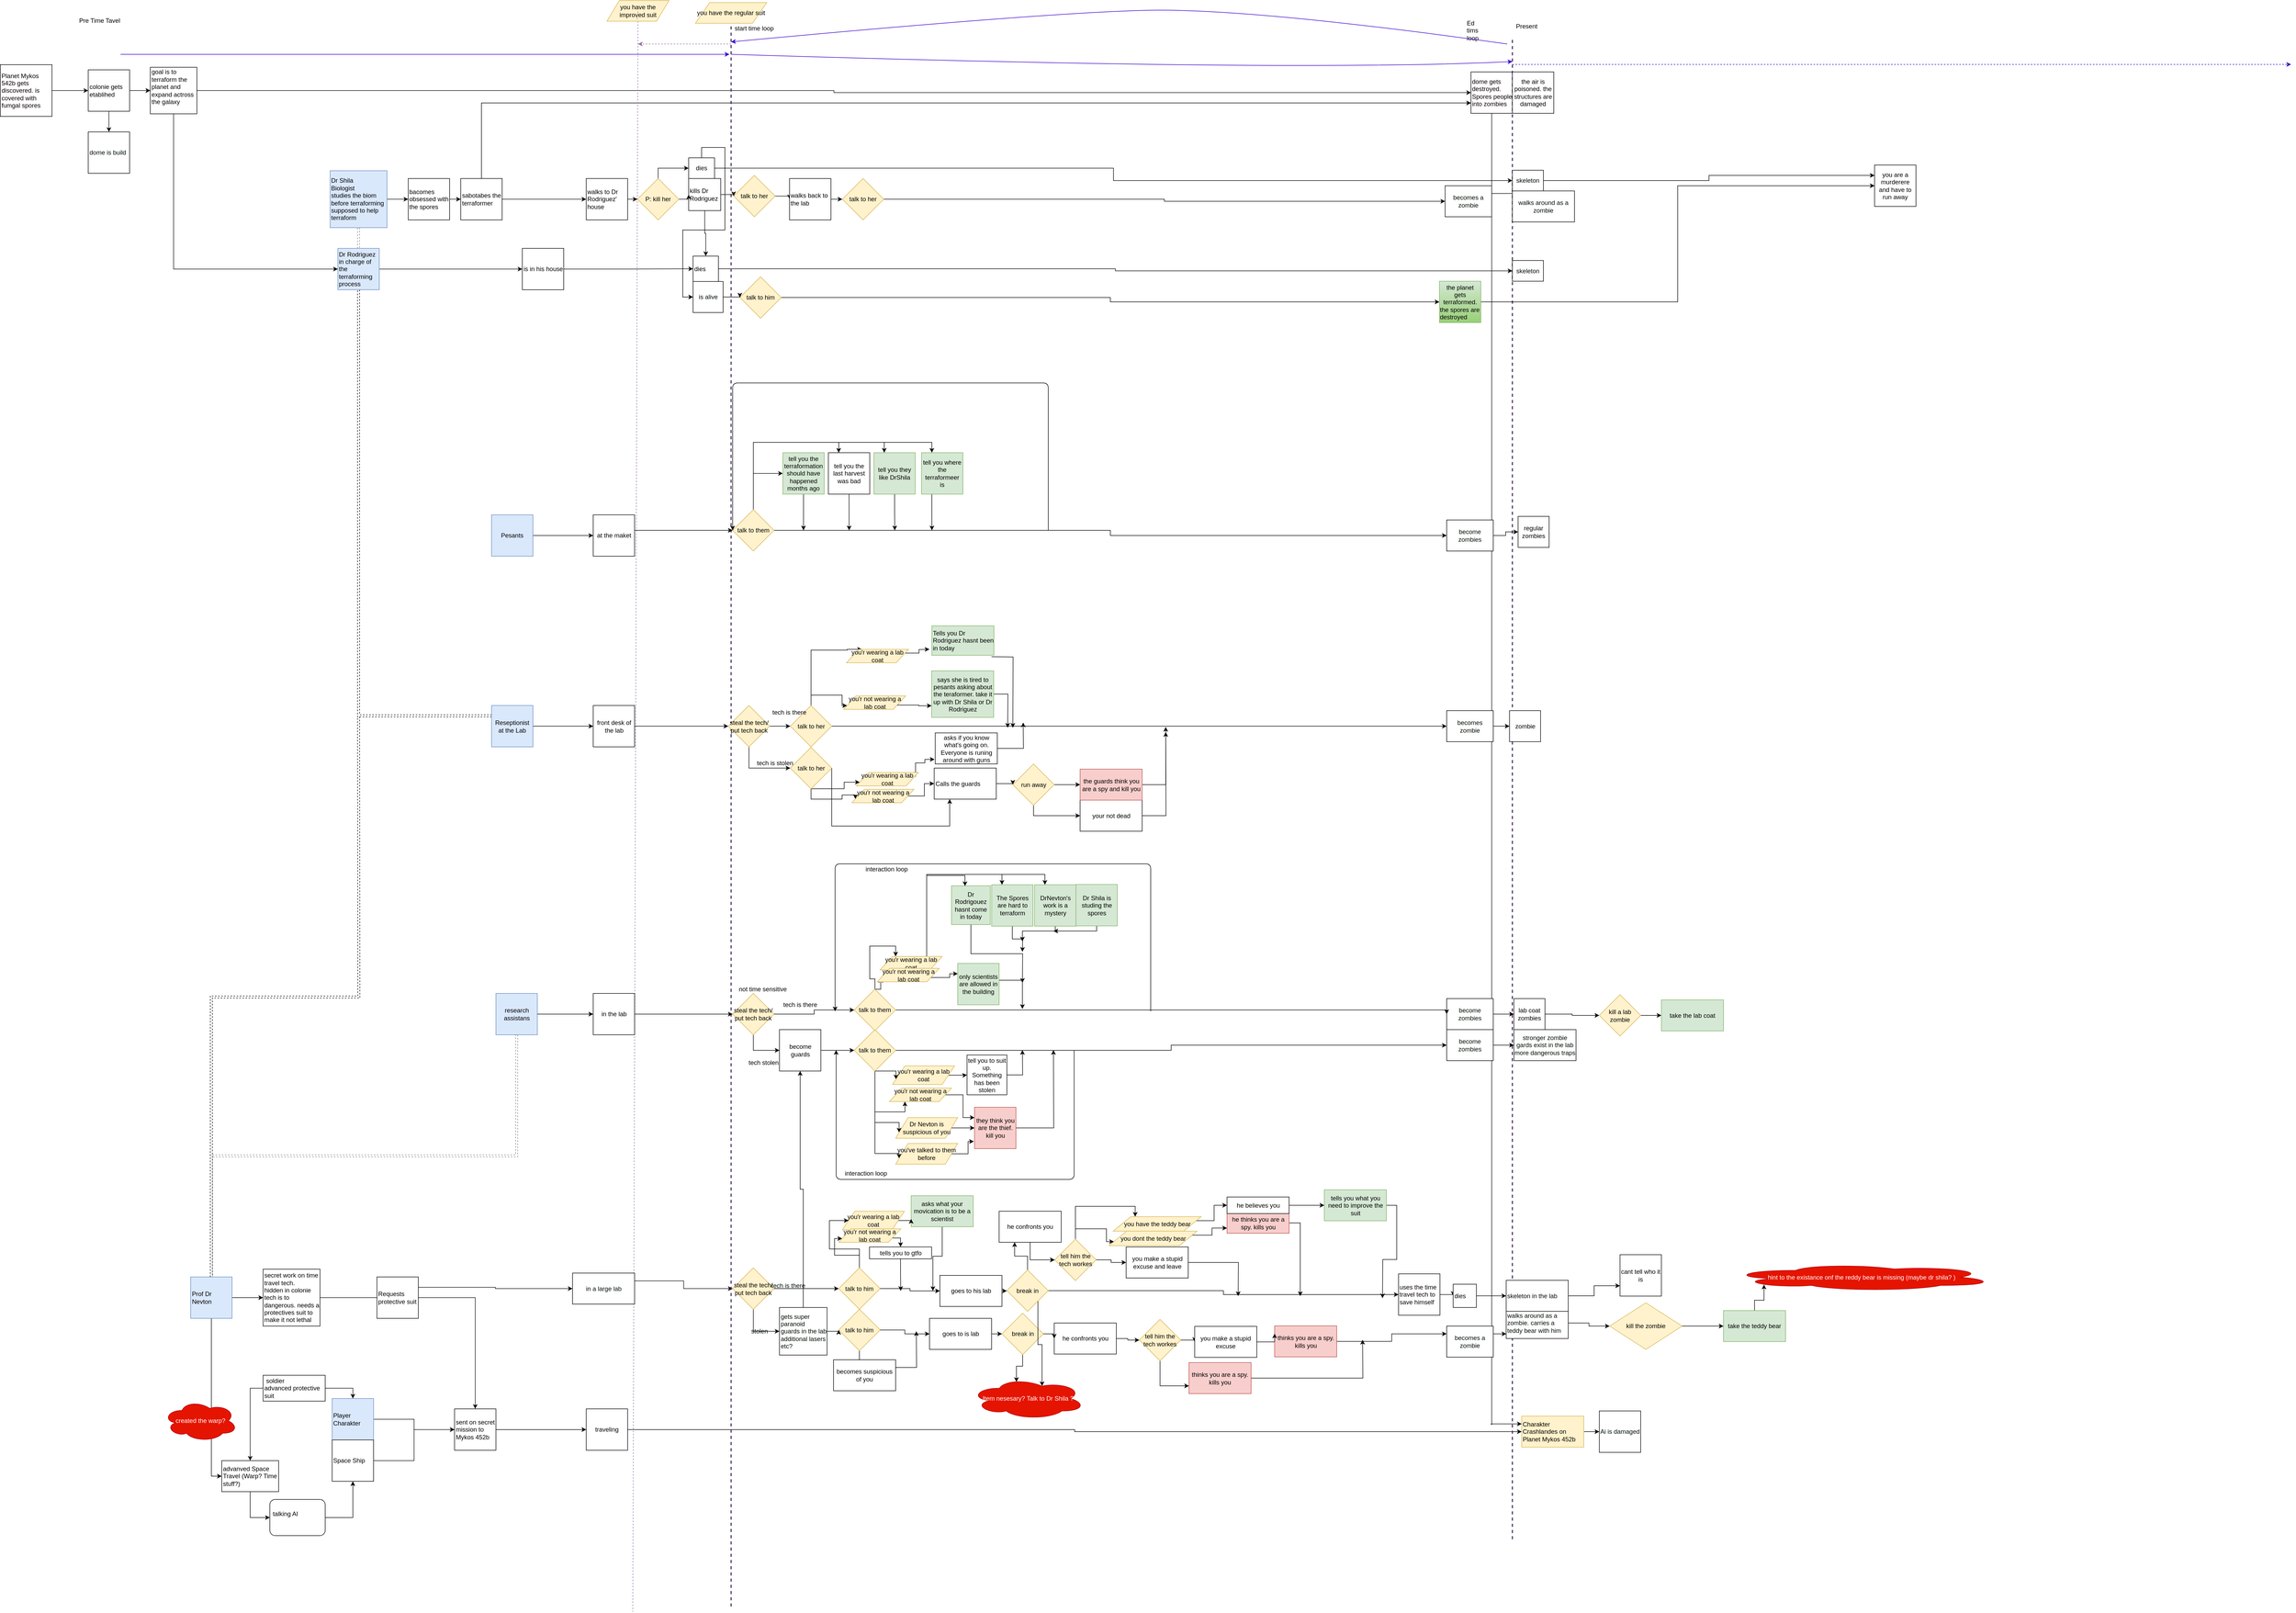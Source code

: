 <mxfile version="10.6.1" type="device"><diagram id="jSp0ot8f-wge2wBQ7_NU" name="story diagram"><mxGraphModel dx="3026" dy="1707" grid="1" gridSize="10" guides="1" tooltips="1" connect="1" arrows="1" fold="1" page="0" pageScale="1" pageWidth="827" pageHeight="1169" math="0" shadow="0"><root><mxCell id="0"/><mxCell id="1" parent="0"/><mxCell id="9Z5-_Qf1nB6eAZccRu6I-5" value="&lt;div&gt;Pre Time Tavel&lt;/div&gt;&lt;div&gt;&lt;br&gt;&lt;/div&gt;" style="text;html=1;resizable=0;points=[];autosize=1;align=left;verticalAlign=top;spacingTop=-4;" vertex="1" parent="1"><mxGeometry x="-662.5" y="-695" width="100" height="30" as="geometry"/></mxCell><mxCell id="jWg0YXqbs1lj9oeFrffK-1" style="edgeStyle=orthogonalEdgeStyle;rounded=0;orthogonalLoop=1;jettySize=auto;html=1;exitX=1;exitY=0.5;exitDx=0;exitDy=0;entryX=0;entryY=0.5;entryDx=0;entryDy=0;strokeColor=#000000;strokeWidth=1;fontColor=#000D03;align=left;" edge="1" parent="1" source="9Z5-_Qf1nB6eAZccRu6I-6" target="9Z5-_Qf1nB6eAZccRu6I-116"><mxGeometry relative="1" as="geometry"/></mxCell><mxCell id="9Z5-_Qf1nB6eAZccRu6I-6" value="Charakter Crashlandes on Planet Mykos 452b" style="rounded=0;whiteSpace=wrap;html=1;fillColor=#fff2cc;strokeColor=#d6b656;align=left;" vertex="1" parent="1"><mxGeometry x="2128" y="2012" width="120" height="60" as="geometry"/></mxCell><mxCell id="9Z5-_Qf1nB6eAZccRu6I-83" style="edgeStyle=orthogonalEdgeStyle;rounded=0;orthogonalLoop=1;jettySize=auto;html=1;exitX=0;exitY=0.5;exitDx=0;exitDy=0;entryX=0.5;entryY=0;entryDx=0;entryDy=0;strokeColor=#0F0F0F;fontColor=#080000;align=left;" edge="1" parent="1" source="9Z5-_Qf1nB6eAZccRu6I-13" target="9Z5-_Qf1nB6eAZccRu6I-18"><mxGeometry relative="1" as="geometry"/></mxCell><mxCell id="9Z5-_Qf1nB6eAZccRu6I-103" style="edgeStyle=orthogonalEdgeStyle;rounded=0;orthogonalLoop=1;jettySize=auto;html=1;exitX=1;exitY=0.5;exitDx=0;exitDy=0;entryX=0.5;entryY=0;entryDx=0;entryDy=0;strokeColor=#0F0F0F;fontColor=#080000;align=left;" edge="1" parent="1" source="9Z5-_Qf1nB6eAZccRu6I-13" target="9Z5-_Qf1nB6eAZccRu6I-74"><mxGeometry relative="1" as="geometry"/></mxCell><mxCell id="9Z5-_Qf1nB6eAZccRu6I-13" value="&lt;div&gt;&amp;nbsp;soldier &lt;br&gt;&lt;/div&gt;&lt;div&gt; advanced protective suit&lt;/div&gt;" style="rounded=0;whiteSpace=wrap;html=1;align=left;comic=0;" vertex="1" parent="1"><mxGeometry x="-304.5" y="1933" width="120" height="50" as="geometry"/></mxCell><mxCell id="9Z5-_Qf1nB6eAZccRu6I-25" style="edgeStyle=orthogonalEdgeStyle;rounded=0;orthogonalLoop=1;jettySize=auto;html=1;exitX=0.5;exitY=1;exitDx=0;exitDy=0;entryX=0;entryY=0.5;entryDx=0;entryDy=0;align=left;" edge="1" parent="1" source="9Z5-_Qf1nB6eAZccRu6I-14" target="9Z5-_Qf1nB6eAZccRu6I-18"><mxGeometry relative="1" as="geometry"/></mxCell><mxCell id="9Z5-_Qf1nB6eAZccRu6I-34" style="edgeStyle=orthogonalEdgeStyle;rounded=0;orthogonalLoop=1;jettySize=auto;html=1;exitX=1;exitY=0.5;exitDx=0;exitDy=0;entryX=0;entryY=0.5;entryDx=0;entryDy=0;align=left;" edge="1" parent="1" source="9Z5-_Qf1nB6eAZccRu6I-14" target="9Z5-_Qf1nB6eAZccRu6I-31"><mxGeometry relative="1" as="geometry"/></mxCell><mxCell id="-gffrjHdRzjerQ0BtQsw-102" style="edgeStyle=orthogonalEdgeStyle;rounded=0;orthogonalLoop=1;jettySize=auto;html=1;exitX=0.5;exitY=0;exitDx=0;exitDy=0;entryX=0.5;entryY=1;entryDx=0;entryDy=0;strokeColor=#878787;fontColor=#000000;align=left;shape=link;dashed=1;" edge="1" parent="1" source="9Z5-_Qf1nB6eAZccRu6I-14" target="KewINzc7N-Ench5rb4aK-25"><mxGeometry relative="1" as="geometry"/></mxCell><mxCell id="-gffrjHdRzjerQ0BtQsw-105" style="edgeStyle=orthogonalEdgeStyle;shape=link;rounded=0;orthogonalLoop=1;jettySize=auto;html=1;exitX=0.5;exitY=0;exitDx=0;exitDy=0;dashed=1;strokeColor=#000000;strokeWidth=1;fontColor=#000D03;align=left;" edge="1" parent="1" source="9Z5-_Qf1nB6eAZccRu6I-14"><mxGeometry relative="1" as="geometry"><mxPoint x="-120" y="660" as="targetPoint"/></mxGeometry></mxCell><mxCell id="9Z5-_Qf1nB6eAZccRu6I-14" value="Prof Dr Nevton " style="whiteSpace=wrap;html=1;aspect=fixed;align=left;fillColor=#dae8fc;strokeColor=#6c8ebf;" vertex="1" parent="1"><mxGeometry x="-444.5" y="1743" width="80" height="80" as="geometry"/></mxCell><mxCell id="KewINzc7N-Ench5rb4aK-18" style="edgeStyle=orthogonalEdgeStyle;rounded=0;orthogonalLoop=1;jettySize=auto;html=1;exitX=0.5;exitY=1;exitDx=0;exitDy=0;entryX=0;entryY=0.5;entryDx=0;entryDy=0;strokeColor=#000000;strokeWidth=1;fontColor=#000D03;align=left;" edge="1" parent="1" source="9Z5-_Qf1nB6eAZccRu6I-18" target="9Z5-_Qf1nB6eAZccRu6I-8"><mxGeometry relative="1" as="geometry"/></mxCell><mxCell id="9Z5-_Qf1nB6eAZccRu6I-18" value="&lt;div&gt;advanved Space Travel (Warp? Time stuff?)&lt;/div&gt;" style="rounded=0;whiteSpace=wrap;html=1;align=left;shadow=0;glass=0;" vertex="1" parent="1"><mxGeometry x="-384.5" y="2098" width="110" height="60" as="geometry"/></mxCell><mxCell id="9Z5-_Qf1nB6eAZccRu6I-28" value="created the warp?" style="ellipse;shape=cloud;whiteSpace=wrap;html=1;align=center;fillColor=#e51400;strokeColor=#B20000;fontColor=#ffffff;" vertex="1" parent="1"><mxGeometry x="-497" y="1981" width="143" height="80" as="geometry"/></mxCell><mxCell id="9Z5-_Qf1nB6eAZccRu6I-69" style="edgeStyle=orthogonalEdgeStyle;rounded=0;orthogonalLoop=1;jettySize=auto;html=1;exitX=1;exitY=0.5;exitDx=0;exitDy=0;entryX=0.5;entryY=0;entryDx=0;entryDy=0;strokeColor=#0F0F0F;align=left;" edge="1" parent="1" source="9Z5-_Qf1nB6eAZccRu6I-31" target="9Z5-_Qf1nB6eAZccRu6I-32"><mxGeometry relative="1" as="geometry"/></mxCell><mxCell id="9Z5-_Qf1nB6eAZccRu6I-31" value="&lt;div&gt;secret work on time travel tech.&lt;/div&gt;&lt;div&gt; hidden in colonie&lt;/div&gt;&lt;div&gt;tech is to dangerous. needs a protectives suit to make it not lethal&lt;/div&gt;" style="whiteSpace=wrap;html=1;aspect=fixed;align=left;" vertex="1" parent="1"><mxGeometry x="-304.5" y="1728" width="110" height="110" as="geometry"/></mxCell><mxCell id="9Z5-_Qf1nB6eAZccRu6I-33" style="edgeStyle=orthogonalEdgeStyle;rounded=0;orthogonalLoop=1;jettySize=auto;html=1;exitX=1;exitY=0.5;exitDx=0;exitDy=0;entryX=0;entryY=0.5;entryDx=0;entryDy=0;align=left;" edge="1" parent="1" source="-gffrjHdRzjerQ0BtQsw-97" target="9Z5-_Qf1nB6eAZccRu6I-6"><mxGeometry relative="1" as="geometry"/></mxCell><mxCell id="9Z5-_Qf1nB6eAZccRu6I-32" value="&lt;div&gt;sent on secret mission to Mykos 452b&lt;/div&gt;" style="whiteSpace=wrap;html=1;aspect=fixed;align=left;" vertex="1" parent="1"><mxGeometry x="65.5" y="1998" width="80" height="80" as="geometry"/></mxCell><mxCell id="9Z5-_Qf1nB6eAZccRu6I-39" style="edgeStyle=orthogonalEdgeStyle;rounded=0;orthogonalLoop=1;jettySize=auto;html=1;exitX=1;exitY=0.5;exitDx=0;exitDy=0;align=left;" edge="1" parent="1" source="9Z5-_Qf1nB6eAZccRu6I-35" target="9Z5-_Qf1nB6eAZccRu6I-36"><mxGeometry relative="1" as="geometry"/></mxCell><mxCell id="9Z5-_Qf1nB6eAZccRu6I-63" style="edgeStyle=orthogonalEdgeStyle;rounded=0;orthogonalLoop=1;jettySize=auto;html=1;exitX=1;exitY=0.5;exitDx=0;exitDy=0;entryX=0;entryY=0.5;entryDx=0;entryDy=0;strokeColor=#0F0F0F;align=left;" edge="1" parent="1" source="9Z5-_Qf1nB6eAZccRu6I-40" target="9Z5-_Qf1nB6eAZccRu6I-56"><mxGeometry relative="1" as="geometry"/></mxCell><mxCell id="-gffrjHdRzjerQ0BtQsw-104" style="edgeStyle=orthogonalEdgeStyle;shape=link;rounded=0;orthogonalLoop=1;jettySize=auto;html=1;exitX=0.5;exitY=1;exitDx=0;exitDy=0;entryX=0;entryY=0.25;entryDx=0;entryDy=0;dashed=1;strokeColor=#000000;strokeWidth=1;fontColor=#000D03;align=left;" edge="1" parent="1" source="9Z5-_Qf1nB6eAZccRu6I-40" target="KewINzc7N-Ench5rb4aK-21"><mxGeometry relative="1" as="geometry"/></mxCell><mxCell id="9Z5-_Qf1nB6eAZccRu6I-40" value="&lt;div&gt;Dr Rodriguez in charge of the terraforming process&lt;/div&gt;" style="whiteSpace=wrap;html=1;aspect=fixed;align=left;fillColor=#dae8fc;strokeColor=#6c8ebf;" vertex="1" parent="1"><mxGeometry x="-160" y="-245" width="80" height="80" as="geometry"/></mxCell><mxCell id="9Z5-_Qf1nB6eAZccRu6I-43" style="edgeStyle=orthogonalEdgeStyle;rounded=0;orthogonalLoop=1;jettySize=auto;html=1;exitX=0.5;exitY=1;exitDx=0;exitDy=0;entryX=0.5;entryY=0;entryDx=0;entryDy=0;strokeColor=#878787;shape=link;dashed=1;align=left;" edge="1" parent="1" source="9Z5-_Qf1nB6eAZccRu6I-42" target="9Z5-_Qf1nB6eAZccRu6I-40"><mxGeometry relative="1" as="geometry"/></mxCell><mxCell id="9Z5-_Qf1nB6eAZccRu6I-49" style="edgeStyle=orthogonalEdgeStyle;rounded=0;orthogonalLoop=1;jettySize=auto;html=1;exitX=1;exitY=0.5;exitDx=0;exitDy=0;entryX=0;entryY=0.5;entryDx=0;entryDy=0;strokeColor=#0F0F0F;align=left;" edge="1" parent="1" source="9Z5-_Qf1nB6eAZccRu6I-42" target="9Z5-_Qf1nB6eAZccRu6I-45"><mxGeometry relative="1" as="geometry"/></mxCell><mxCell id="9Z5-_Qf1nB6eAZccRu6I-42" value="&lt;div&gt;Dr Shila&lt;/div&gt;&lt;div&gt;Biologist&lt;/div&gt;&lt;div&gt;studies the biom before terraforming&lt;/div&gt;&lt;div&gt;supposed to help terraform&lt;br&gt;&lt;/div&gt;" style="whiteSpace=wrap;html=1;aspect=fixed;align=left;fillColor=#dae8fc;strokeColor=#6c8ebf;" vertex="1" parent="1"><mxGeometry x="-175" y="-395" width="110" height="110" as="geometry"/></mxCell><mxCell id="9Z5-_Qf1nB6eAZccRu6I-50" style="edgeStyle=orthogonalEdgeStyle;rounded=0;orthogonalLoop=1;jettySize=auto;html=1;exitX=1;exitY=0.5;exitDx=0;exitDy=0;entryX=0;entryY=0.5;entryDx=0;entryDy=0;strokeColor=#0F0F0F;align=left;" edge="1" parent="1" source="9Z5-_Qf1nB6eAZccRu6I-45" target="9Z5-_Qf1nB6eAZccRu6I-46"><mxGeometry relative="1" as="geometry"/></mxCell><mxCell id="9Z5-_Qf1nB6eAZccRu6I-45" value="&lt;div&gt;bacomes obsessed with the spores&lt;/div&gt;" style="whiteSpace=wrap;html=1;aspect=fixed;align=left;" vertex="1" parent="1"><mxGeometry x="-24" y="-380" width="80" height="80" as="geometry"/></mxCell><mxCell id="9Z5-_Qf1nB6eAZccRu6I-60" style="edgeStyle=orthogonalEdgeStyle;rounded=0;orthogonalLoop=1;jettySize=auto;html=1;exitX=1;exitY=0.5;exitDx=0;exitDy=0;entryX=0;entryY=0.5;entryDx=0;entryDy=0;strokeColor=#0F0F0F;align=left;" edge="1" parent="1" source="9Z5-_Qf1nB6eAZccRu6I-46" target="9Z5-_Qf1nB6eAZccRu6I-57"><mxGeometry relative="1" as="geometry"/></mxCell><mxCell id="KewINzc7N-Ench5rb4aK-7" style="edgeStyle=orthogonalEdgeStyle;rounded=0;orthogonalLoop=1;jettySize=auto;html=1;exitX=0.5;exitY=0;exitDx=0;exitDy=0;entryX=0;entryY=0.75;entryDx=0;entryDy=0;strokeColor=#000000;strokeWidth=1;fontColor=#000D03;align=left;" edge="1" parent="1" source="9Z5-_Qf1nB6eAZccRu6I-46" target="9Z5-_Qf1nB6eAZccRu6I-88"><mxGeometry relative="1" as="geometry"/></mxCell><mxCell id="9Z5-_Qf1nB6eAZccRu6I-46" value="&lt;div&gt;sabotabes the terraformer&lt;/div&gt;" style="whiteSpace=wrap;html=1;aspect=fixed;align=left;" vertex="1" parent="1"><mxGeometry x="77.5" y="-380" width="80" height="80" as="geometry"/></mxCell><mxCell id="9Z5-_Qf1nB6eAZccRu6I-52" style="edgeStyle=orthogonalEdgeStyle;rounded=0;orthogonalLoop=1;jettySize=auto;html=1;exitX=1;exitY=0.5;exitDx=0;exitDy=0;entryX=0;entryY=0.5;entryDx=0;entryDy=0;strokeColor=#0F0F0F;align=left;" edge="1" parent="1" source="KewINzc7N-Ench5rb4aK-42" target="9Z5-_Qf1nB6eAZccRu6I-48"><mxGeometry relative="1" as="geometry"/></mxCell><mxCell id="9Z5-_Qf1nB6eAZccRu6I-54" style="edgeStyle=orthogonalEdgeStyle;rounded=0;orthogonalLoop=1;jettySize=auto;html=1;exitX=0.5;exitY=1;exitDx=0;exitDy=0;entryX=0.5;entryY=0;entryDx=0;entryDy=0;strokeColor=#0F0F0F;align=left;" edge="1" parent="1" source="9Z5-_Qf1nB6eAZccRu6I-47" target="9Z5-_Qf1nB6eAZccRu6I-53"><mxGeometry relative="1" as="geometry"/></mxCell><mxCell id="9Z5-_Qf1nB6eAZccRu6I-47" value="&lt;div&gt;kills Dr Rodriguez&lt;/div&gt;" style="whiteSpace=wrap;html=1;aspect=fixed;align=left;" vertex="1" parent="1"><mxGeometry x="518" y="-380" width="62" height="62" as="geometry"/></mxCell><mxCell id="2q9M9Y6rGsGN-rLtECOU-34" style="edgeStyle=orthogonalEdgeStyle;rounded=0;orthogonalLoop=1;jettySize=auto;html=1;exitX=1;exitY=0.5;exitDx=0;exitDy=0;entryX=0;entryY=0.5;entryDx=0;entryDy=0;strokeColor=#080808;strokeWidth=1;fontColor=#000D03;align=left;" edge="1" parent="1" source="KewINzc7N-Ench5rb4aK-44" target="2q9M9Y6rGsGN-rLtECOU-29"><mxGeometry relative="1" as="geometry"/></mxCell><mxCell id="9Z5-_Qf1nB6eAZccRu6I-48" value="&lt;div&gt;walks back to the lab&lt;/div&gt;" style="whiteSpace=wrap;html=1;aspect=fixed;align=left;" vertex="1" parent="1"><mxGeometry x="713" y="-380" width="80" height="80" as="geometry"/></mxCell><mxCell id="2q9M9Y6rGsGN-rLtECOU-47" style="edgeStyle=orthogonalEdgeStyle;rounded=0;orthogonalLoop=1;jettySize=auto;html=1;exitX=1;exitY=0.5;exitDx=0;exitDy=0;strokeColor=#080808;strokeWidth=1;fontColor=#000D03;align=left;entryX=0;entryY=0.5;entryDx=0;entryDy=0;" edge="1" parent="1" source="9Z5-_Qf1nB6eAZccRu6I-53" target="2q9M9Y6rGsGN-rLtECOU-49"><mxGeometry relative="1" as="geometry"><mxPoint x="1882.759" y="-205.793" as="targetPoint"/></mxGeometry></mxCell><mxCell id="9Z5-_Qf1nB6eAZccRu6I-53" value="dies" style="whiteSpace=wrap;html=1;aspect=fixed;align=left;" vertex="1" parent="1"><mxGeometry x="526.5" y="-230" width="49" height="49" as="geometry"/></mxCell><mxCell id="9Z5-_Qf1nB6eAZccRu6I-62" style="edgeStyle=orthogonalEdgeStyle;rounded=0;orthogonalLoop=1;jettySize=auto;html=1;exitX=1;exitY=0.5;exitDx=0;exitDy=0;strokeColor=#0F0F0F;align=left;" edge="1" parent="1" source="9Z5-_Qf1nB6eAZccRu6I-56" target="9Z5-_Qf1nB6eAZccRu6I-53"><mxGeometry relative="1" as="geometry"><mxPoint x="406.5" y="-205" as="targetPoint"/></mxGeometry></mxCell><mxCell id="9Z5-_Qf1nB6eAZccRu6I-56" value="&lt;div&gt;is in his house&lt;/div&gt;" style="whiteSpace=wrap;html=1;aspect=fixed;align=left;" vertex="1" parent="1"><mxGeometry x="196.5" y="-245" width="80" height="80" as="geometry"/></mxCell><mxCell id="9Z5-_Qf1nB6eAZccRu6I-61" style="edgeStyle=orthogonalEdgeStyle;rounded=0;orthogonalLoop=1;jettySize=auto;html=1;exitX=1;exitY=0.5;exitDx=0;exitDy=0;entryX=0;entryY=0.5;entryDx=0;entryDy=0;strokeColor=#0F0F0F;align=left;" edge="1" parent="1" target="9Z5-_Qf1nB6eAZccRu6I-47"><mxGeometry relative="1" as="geometry"><mxPoint x="495.5" y="-340" as="sourcePoint"/></mxGeometry></mxCell><mxCell id="9Z5-_Qf1nB6eAZccRu6I-57" value="&lt;div&gt;walks to Dr Rodriguez' house&lt;/div&gt;" style="whiteSpace=wrap;html=1;aspect=fixed;align=left;" vertex="1" parent="1"><mxGeometry x="320" y="-380" width="80" height="80" as="geometry"/></mxCell><mxCell id="9Z5-_Qf1nB6eAZccRu6I-66" value="" style="endArrow=none;dashed=1;html=1;strokeColor=#432D57;fontColor=#080000;fillColor=#76608a;strokeWidth=2;align=left;" edge="1" parent="1" source="KewINzc7N-Ench5rb4aK-3"><mxGeometry width="50" height="50" relative="1" as="geometry"><mxPoint x="600" y="800" as="sourcePoint"/><mxPoint x="600" y="-680" as="targetPoint"/></mxGeometry></mxCell><mxCell id="9Z5-_Qf1nB6eAZccRu6I-67" value="&lt;div&gt;start time loop&lt;/div&gt;&lt;div&gt;&lt;br&gt;&lt;/div&gt;" style="text;html=1;resizable=0;points=[];autosize=1;align=left;verticalAlign=top;spacingTop=-4;" vertex="1" parent="1"><mxGeometry x="605" y="-680" width="90" height="30" as="geometry"/></mxCell><mxCell id="9Z5-_Qf1nB6eAZccRu6I-72" value="" style="endArrow=classic;html=1;strokeColor=#3700CC;fontColor=#000800;fillColor=#6a00ff;align=left;" edge="1" parent="1"><mxGeometry width="50" height="50" relative="1" as="geometry"><mxPoint x="-580" y="-620" as="sourcePoint"/><mxPoint x="596.667" y="-620" as="targetPoint"/></mxGeometry></mxCell><mxCell id="9Z5-_Qf1nB6eAZccRu6I-75" style="edgeStyle=orthogonalEdgeStyle;rounded=0;orthogonalLoop=1;jettySize=auto;html=1;exitX=1;exitY=0.5;exitDx=0;exitDy=0;strokeColor=#0F0F0F;fontColor=#080000;entryX=0;entryY=0.5;entryDx=0;entryDy=0;align=left;" edge="1" parent="1" source="9Z5-_Qf1nB6eAZccRu6I-74" target="9Z5-_Qf1nB6eAZccRu6I-32"><mxGeometry relative="1" as="geometry"><mxPoint x="-84.5" y="2038" as="targetPoint"/></mxGeometry></mxCell><mxCell id="9Z5-_Qf1nB6eAZccRu6I-74" value="&lt;div&gt;Player Charakter&lt;/div&gt;" style="whiteSpace=wrap;html=1;aspect=fixed;align=left;fillColor=#dae8fc;strokeColor=#6c8ebf;" vertex="1" parent="1"><mxGeometry x="-171" y="1978" width="80" height="80" as="geometry"/></mxCell><mxCell id="9Z5-_Qf1nB6eAZccRu6I-86" style="edgeStyle=orthogonalEdgeStyle;rounded=0;orthogonalLoop=1;jettySize=auto;html=1;exitX=1;exitY=0.5;exitDx=0;exitDy=0;entryX=0;entryY=0.5;entryDx=0;entryDy=0;strokeColor=#0F0F0F;fontColor=#080000;align=left;" edge="1" parent="1" source="9Z5-_Qf1nB6eAZccRu6I-77" target="9Z5-_Qf1nB6eAZccRu6I-32"><mxGeometry relative="1" as="geometry"/></mxCell><mxCell id="9Z5-_Qf1nB6eAZccRu6I-77" value="&lt;div&gt;Space Ship&lt;/div&gt;" style="whiteSpace=wrap;html=1;aspect=fixed;fontColor=#080000;align=left;" vertex="1" parent="1"><mxGeometry x="-171" y="2058" width="80" height="80" as="geometry"/></mxCell><mxCell id="9Z5-_Qf1nB6eAZccRu6I-87" value="&lt;div&gt;Requests protective suit&lt;/div&gt;" style="whiteSpace=wrap;html=1;aspect=fixed;fontColor=#080000;align=left;" vertex="1" parent="1"><mxGeometry x="-84.5" y="1743" width="80" height="80" as="geometry"/></mxCell><mxCell id="9Z5-_Qf1nB6eAZccRu6I-96" style="edgeStyle=orthogonalEdgeStyle;rounded=0;orthogonalLoop=1;jettySize=auto;html=1;exitX=0.5;exitY=1;exitDx=0;exitDy=0;entryX=0;entryY=0.25;entryDx=0;entryDy=0;strokeColor=#0F0F0F;fontColor=#080000;align=left;" edge="1" parent="1" source="9Z5-_Qf1nB6eAZccRu6I-88" target="9Z5-_Qf1nB6eAZccRu6I-6"><mxGeometry relative="1" as="geometry"><Array as="points"><mxPoint x="2069" y="2028"/></Array></mxGeometry></mxCell><mxCell id="9Z5-_Qf1nB6eAZccRu6I-88" value="dome gets destroyed. Spores people into zombies" style="whiteSpace=wrap;html=1;aspect=fixed;fontColor=#080000;align=left;" vertex="1" parent="1"><mxGeometry x="2030" y="-586" width="80" height="80" as="geometry"/></mxCell><mxCell id="9Z5-_Qf1nB6eAZccRu6I-89" value="" style="endArrow=none;dashed=1;html=1;strokeColor=#432D57;fontColor=#080000;fillColor=#76608a;strokeWidth=2;align=left;" edge="1" parent="1"><mxGeometry width="50" height="50" relative="1" as="geometry"><mxPoint x="2110" y="2250" as="sourcePoint"/><mxPoint x="2110" y="-650" as="targetPoint"/></mxGeometry></mxCell><mxCell id="9Z5-_Qf1nB6eAZccRu6I-90" value="Ed tims loop" style="text;html=1;strokeColor=none;fillColor=none;align=left;verticalAlign=middle;whiteSpace=wrap;rounded=0;fontColor=#080000;" vertex="1" parent="1"><mxGeometry x="2020" y="-676" width="40" height="20" as="geometry"/></mxCell><mxCell id="9Z5-_Qf1nB6eAZccRu6I-95" style="edgeStyle=orthogonalEdgeStyle;rounded=0;orthogonalLoop=1;jettySize=auto;html=1;exitX=1;exitY=0.5;exitDx=0;exitDy=0;entryX=0;entryY=0.5;entryDx=0;entryDy=0;strokeColor=#0F0F0F;fontColor=#080000;align=left;" edge="1" parent="1" source="9Z5-_Qf1nB6eAZccRu6I-36" target="9Z5-_Qf1nB6eAZccRu6I-88"><mxGeometry relative="1" as="geometry"/></mxCell><mxCell id="9Z5-_Qf1nB6eAZccRu6I-91" value="Planet Mykos 542b gets discovered. is covered with fumgal spores" style="whiteSpace=wrap;html=1;aspect=fixed;fontColor=#080000;align=left;" vertex="1" parent="1"><mxGeometry x="-812.5" y="-600" width="100" height="100" as="geometry"/></mxCell><mxCell id="9Z5-_Qf1nB6eAZccRu6I-97" value="" style="curved=1;endArrow=classic;html=1;strokeColor=#3700CC;fontColor=#000800;fillColor=#6a00ff;align=left;" edge="1" parent="1"><mxGeometry width="50" height="50" relative="1" as="geometry"><mxPoint x="2100" y="-640" as="sourcePoint"/><mxPoint x="600" y="-644" as="targetPoint"/><Array as="points"><mxPoint x="1600" y="-710"/><mxPoint x="1200" y="-700"/></Array></mxGeometry></mxCell><mxCell id="9Z5-_Qf1nB6eAZccRu6I-99" value="" style="curved=1;endArrow=classic;html=1;strokeColor=#3700CC;fontColor=#03FF3D;horizontal=0;verticalAlign=middle;fillColor=#6a00ff;align=left;" edge="1" parent="1"><mxGeometry width="50" height="50" relative="1" as="geometry"><mxPoint x="600" y="-620" as="sourcePoint"/><mxPoint x="2110" y="-606" as="targetPoint"/><Array as="points"><mxPoint x="1690" y="-586"/></Array></mxGeometry></mxCell><mxCell id="9Z5-_Qf1nB6eAZccRu6I-100" value="" style="endArrow=classic;html=1;strokeColor=#3700CC;fontColor=#000800;fillColor=#6a00ff;dashed=1;" edge="1" parent="1"><mxGeometry width="50" height="50" relative="1" as="geometry"><mxPoint x="2110" y="-600.5" as="sourcePoint"/><mxPoint x="3615" y="-600.5" as="targetPoint"/></mxGeometry></mxCell><mxCell id="9Z5-_Qf1nB6eAZccRu6I-101" value="&lt;div&gt;Present&lt;/div&gt;&lt;div&gt;&lt;br&gt;&lt;/div&gt;" style="text;html=1;resizable=0;points=[];autosize=1;align=left;verticalAlign=top;spacingTop=-4;fontColor=#080000;" vertex="1" parent="1"><mxGeometry x="2115" y="-684" width="60" height="30" as="geometry"/></mxCell><mxCell id="9Z5-_Qf1nB6eAZccRu6I-107" style="edgeStyle=orthogonalEdgeStyle;rounded=0;orthogonalLoop=1;jettySize=auto;html=1;exitX=1;exitY=0.5;exitDx=0;exitDy=0;entryX=0;entryY=0.5;entryDx=0;entryDy=0;strokeColor=#0F0F0F;fontColor=#080000;align=left;" edge="1" parent="1" source="9Z5-_Qf1nB6eAZccRu6I-104" target="9Z5-_Qf1nB6eAZccRu6I-105"><mxGeometry relative="1" as="geometry"/></mxCell><mxCell id="9Z5-_Qf1nB6eAZccRu6I-104" value="&lt;div&gt;uses the time travel tech to save himself&lt;/div&gt;" style="whiteSpace=wrap;html=1;aspect=fixed;fontColor=#080000;align=left;" vertex="1" parent="1"><mxGeometry x="1890" y="1737" width="80" height="80" as="geometry"/></mxCell><mxCell id="2q9M9Y6rGsGN-rLtECOU-18" style="edgeStyle=orthogonalEdgeStyle;rounded=0;orthogonalLoop=1;jettySize=auto;html=1;exitX=1;exitY=0.5;exitDx=0;exitDy=0;entryX=0;entryY=0.5;entryDx=0;entryDy=0;strokeColor=#080808;strokeWidth=1;fontColor=#000D03;align=left;" edge="1" parent="1" source="9Z5-_Qf1nB6eAZccRu6I-105" target="2q9M9Y6rGsGN-rLtECOU-17"><mxGeometry relative="1" as="geometry"/></mxCell><mxCell id="9Z5-_Qf1nB6eAZccRu6I-105" value="&lt;div&gt;dies&lt;br&gt;&lt;/div&gt;" style="whiteSpace=wrap;html=1;aspect=fixed;fontColor=#080000;align=left;" vertex="1" parent="1"><mxGeometry x="1995.5" y="1757" width="45" height="45" as="geometry"/></mxCell><mxCell id="9Z5-_Qf1nB6eAZccRu6I-110" value="dome is build" style="whiteSpace=wrap;html=1;aspect=fixed;fontColor=#000D03;align=left;" vertex="1" parent="1"><mxGeometry x="-642.5" y="-470" width="80" height="80" as="geometry"/></mxCell><mxCell id="9Z5-_Qf1nB6eAZccRu6I-113" style="edgeStyle=orthogonalEdgeStyle;rounded=0;orthogonalLoop=1;jettySize=auto;html=1;exitX=0.5;exitY=1;exitDx=0;exitDy=0;entryX=0.5;entryY=0;entryDx=0;entryDy=0;strokeColor=#0F0F0F;fontColor=#000D03;align=left;" edge="1" parent="1" source="9Z5-_Qf1nB6eAZccRu6I-35" target="9Z5-_Qf1nB6eAZccRu6I-110"><mxGeometry relative="1" as="geometry"/></mxCell><mxCell id="9Z5-_Qf1nB6eAZccRu6I-35" value="&lt;div&gt;colonie gets etablihed &lt;br&gt;&lt;/div&gt;" style="whiteSpace=wrap;html=1;aspect=fixed;align=left;" vertex="1" parent="1"><mxGeometry x="-642.5" y="-590" width="80" height="80" as="geometry"/></mxCell><mxCell id="9Z5-_Qf1nB6eAZccRu6I-111" style="edgeStyle=orthogonalEdgeStyle;rounded=0;orthogonalLoop=1;jettySize=auto;html=1;exitX=1;exitY=0.5;exitDx=0;exitDy=0;entryX=0;entryY=0.5;entryDx=0;entryDy=0;strokeColor=#0F0F0F;fontColor=#080000;align=left;" edge="1" parent="1" source="9Z5-_Qf1nB6eAZccRu6I-91" target="9Z5-_Qf1nB6eAZccRu6I-35"><mxGeometry relative="1" as="geometry"><mxPoint x="-712.5" y="-550.529" as="sourcePoint"/><mxPoint x="1707.5" y="-550.529" as="targetPoint"/></mxGeometry></mxCell><mxCell id="9Z5-_Qf1nB6eAZccRu6I-115" style="edgeStyle=orthogonalEdgeStyle;rounded=0;orthogonalLoop=1;jettySize=auto;html=1;exitX=0.5;exitY=1;exitDx=0;exitDy=0;entryX=0;entryY=0.5;entryDx=0;entryDy=0;strokeColor=#0F0F0F;fontColor=#000D03;align=left;" edge="1" parent="1" source="9Z5-_Qf1nB6eAZccRu6I-36" target="9Z5-_Qf1nB6eAZccRu6I-40"><mxGeometry relative="1" as="geometry"/></mxCell><mxCell id="9Z5-_Qf1nB6eAZccRu6I-36" value="&lt;div&gt;goal is to terraform the planet and expand actross the galaxy&lt;/div&gt;&lt;div&gt;&lt;br&gt;&lt;/div&gt;" style="whiteSpace=wrap;html=1;aspect=fixed;align=left;" vertex="1" parent="1"><mxGeometry x="-522.5" y="-595" width="90" height="90" as="geometry"/></mxCell><mxCell id="9Z5-_Qf1nB6eAZccRu6I-114" style="edgeStyle=orthogonalEdgeStyle;rounded=0;orthogonalLoop=1;jettySize=auto;html=1;exitX=1;exitY=0.5;exitDx=0;exitDy=0;entryX=0;entryY=0.5;entryDx=0;entryDy=0;strokeColor=#0F0F0F;fontColor=#080000;align=left;" edge="1" parent="1" source="9Z5-_Qf1nB6eAZccRu6I-35" target="9Z5-_Qf1nB6eAZccRu6I-36"><mxGeometry relative="1" as="geometry"><mxPoint x="-561.912" y="-550.529" as="sourcePoint"/><mxPoint x="1707.5" y="-550.529" as="targetPoint"/></mxGeometry></mxCell><mxCell id="9Z5-_Qf1nB6eAZccRu6I-116" value="Ai is damaged" style="whiteSpace=wrap;html=1;aspect=fixed;fontColor=#000D03;align=left;" vertex="1" parent="1"><mxGeometry x="2278" y="2002" width="80" height="80" as="geometry"/></mxCell><mxCell id="2q9M9Y6rGsGN-rLtECOU-1" value="" style="endArrow=none;dashed=1;html=1;strokeColor=#9673a6;strokeWidth=1;fontColor=#000D03;align=left;fillColor=#e1d5e7;" edge="1" parent="1" source="KewINzc7N-Ench5rb4aK-1"><mxGeometry width="50" height="50" relative="1" as="geometry"><mxPoint x="418.5" y="-688" as="sourcePoint"/><mxPoint x="410" y="2390" as="targetPoint"/></mxGeometry></mxCell><mxCell id="2q9M9Y6rGsGN-rLtECOU-11" style="edgeStyle=orthogonalEdgeStyle;rounded=0;orthogonalLoop=1;jettySize=auto;html=1;exitX=0.5;exitY=1;exitDx=0;exitDy=0;entryX=0;entryY=0.5;entryDx=0;entryDy=0;strokeColor=#080808;strokeWidth=1;fontColor=#000D03;align=left;" edge="1" parent="1" source="2q9M9Y6rGsGN-rLtECOU-3" target="2q9M9Y6rGsGN-rLtECOU-10"><mxGeometry relative="1" as="geometry"/></mxCell><mxCell id="2q9M9Y6rGsGN-rLtECOU-3" value="steal the tech/ put tech back" style="rhombus;whiteSpace=wrap;html=1;align=center;fillColor=#fff2cc;strokeColor=#d6b656;" vertex="1" parent="1"><mxGeometry x="603" y="1725.5" width="80" height="80" as="geometry"/></mxCell><mxCell id="2q9M9Y6rGsGN-rLtECOU-4" style="edgeStyle=orthogonalEdgeStyle;rounded=0;orthogonalLoop=1;jettySize=auto;html=1;exitX=1;exitY=0.25;exitDx=0;exitDy=0;entryX=0;entryY=0.5;entryDx=0;entryDy=0;strokeColor=#0F0F0F;fontColor=#080000;align=left;" edge="1" parent="1" source="2q9M9Y6rGsGN-rLtECOU-58" target="2q9M9Y6rGsGN-rLtECOU-3"><mxGeometry relative="1" as="geometry"><mxPoint x="88" y="1763" as="sourcePoint"/><mxPoint x="1648" y="1763" as="targetPoint"/></mxGeometry></mxCell><mxCell id="KewINzc7N-Ench5rb4aK-35" style="edgeStyle=orthogonalEdgeStyle;rounded=0;orthogonalLoop=1;jettySize=auto;html=1;exitX=0.5;exitY=0;exitDx=0;exitDy=0;entryX=0.5;entryY=1;entryDx=0;entryDy=0;strokeColor=#000000;strokeWidth=1;fontColor=#000D03;align=left;" edge="1" parent="1" source="2q9M9Y6rGsGN-rLtECOU-10" target="KewINzc7N-Ench5rb4aK-26"><mxGeometry relative="1" as="geometry"/></mxCell><mxCell id="2q9M9Y6rGsGN-rLtECOU-10" value="&lt;div&gt;gets super paranoid&lt;/div&gt;&lt;div&gt;guards in the lab&lt;/div&gt;&lt;div&gt;additional lasers etc?&lt;br&gt;&lt;/div&gt;" style="whiteSpace=wrap;html=1;aspect=fixed;rounded=0;shadow=0;glass=0;comic=0;fontColor=#000D03;align=left;" vertex="1" parent="1"><mxGeometry x="693.5" y="1802" width="92" height="92" as="geometry"/></mxCell><mxCell id="2q9M9Y6rGsGN-rLtECOU-21" style="edgeStyle=orthogonalEdgeStyle;rounded=0;orthogonalLoop=1;jettySize=auto;html=1;exitX=1;exitY=0.5;exitDx=0;exitDy=0;entryX=0;entryY=0.5;entryDx=0;entryDy=0;strokeColor=#080808;strokeWidth=1;fontColor=#000D03;align=left;" edge="1" parent="1" source="2q9M9Y6rGsGN-rLtECOU-16" target="2q9M9Y6rGsGN-rLtECOU-19"><mxGeometry relative="1" as="geometry"/></mxCell><mxCell id="2q9M9Y6rGsGN-rLtECOU-16" value="walks around as a zombie. carries a teddy bear with him" style="rounded=0;whiteSpace=wrap;html=1;shadow=0;glass=0;comic=0;fontColor=#000D03;align=left;" vertex="1" parent="1"><mxGeometry x="2098" y="1802" width="120" height="60" as="geometry"/></mxCell><mxCell id="1emrmLxsJvlxNqD54Pyj-6" style="edgeStyle=orthogonalEdgeStyle;rounded=0;orthogonalLoop=1;jettySize=auto;html=1;exitX=1;exitY=0.5;exitDx=0;exitDy=0;entryX=0;entryY=0.75;entryDx=0;entryDy=0;strokeColor=#000000;strokeWidth=1;fontColor=#000D03;align=left;" edge="1" parent="1" source="2q9M9Y6rGsGN-rLtECOU-17" target="1emrmLxsJvlxNqD54Pyj-5"><mxGeometry relative="1" as="geometry"/></mxCell><mxCell id="2q9M9Y6rGsGN-rLtECOU-17" value="skeleton in the lab" style="rounded=0;whiteSpace=wrap;html=1;shadow=0;glass=0;comic=0;fontColor=#000D03;align=left;" vertex="1" parent="1"><mxGeometry x="2098" y="1749.5" width="120" height="60" as="geometry"/></mxCell><mxCell id="2q9M9Y6rGsGN-rLtECOU-19" value="&lt;div&gt;kill the zombie&lt;/div&gt;" style="rhombus;whiteSpace=wrap;html=1;rounded=0;shadow=0;glass=0;comic=0;align=center;fillColor=#fff2cc;strokeColor=#d6b656;" vertex="1" parent="1"><mxGeometry x="2298" y="1793" width="140" height="90" as="geometry"/></mxCell><mxCell id="2q9M9Y6rGsGN-rLtECOU-24" value="&lt;div&gt;stronger zombie gards exist in the lab&lt;/div&gt;&lt;div&gt;more dangerous traps&lt;br&gt;&lt;/div&gt;" style="rounded=0;whiteSpace=wrap;html=1;shadow=0;glass=0;comic=0;fontColor=#000D03;align=center;" vertex="1" parent="1"><mxGeometry x="2113" y="1265" width="120" height="60" as="geometry"/></mxCell><mxCell id="2q9M9Y6rGsGN-rLtECOU-39" style="edgeStyle=orthogonalEdgeStyle;rounded=0;orthogonalLoop=1;jettySize=auto;html=1;exitX=1;exitY=0.25;exitDx=0;exitDy=0;strokeColor=#080808;strokeWidth=1;fontColor=#000D03;align=left;" edge="1" parent="1" source="2q9M9Y6rGsGN-rLtECOU-29"><mxGeometry relative="1" as="geometry"><mxPoint x="2120.471" y="-351.235" as="targetPoint"/></mxGeometry></mxCell><mxCell id="2q9M9Y6rGsGN-rLtECOU-29" value="&lt;div&gt;becomes a zombie&lt;/div&gt;" style="rounded=0;whiteSpace=wrap;html=1;shadow=0;glass=0;comic=0;fontColor=#000D03;align=center;" vertex="1" parent="1"><mxGeometry x="1980" y="-366" width="90" height="60" as="geometry"/></mxCell><mxCell id="2q9M9Y6rGsGN-rLtECOU-38" style="edgeStyle=orthogonalEdgeStyle;rounded=0;orthogonalLoop=1;jettySize=auto;html=1;exitX=1;exitY=0.25;exitDx=0;exitDy=0;strokeColor=#080808;strokeWidth=1;fontColor=#000D03;align=left;" edge="1" parent="1" source="2q9M9Y6rGsGN-rLtECOU-30"><mxGeometry relative="1" as="geometry"><mxPoint x="2098.345" y="1853.103" as="targetPoint"/></mxGeometry></mxCell><mxCell id="2q9M9Y6rGsGN-rLtECOU-30" value="&lt;div&gt;becomes a zombie&lt;/div&gt;" style="rounded=0;whiteSpace=wrap;html=1;shadow=0;glass=0;comic=0;fontColor=#000D03;align=center;" vertex="1" parent="1"><mxGeometry x="1983" y="1838" width="90" height="60" as="geometry"/></mxCell><mxCell id="KewINzc7N-Ench5rb4aK-57" style="edgeStyle=orthogonalEdgeStyle;rounded=0;orthogonalLoop=1;jettySize=auto;html=1;exitX=1;exitY=0.5;exitDx=0;exitDy=0;entryX=0;entryY=0.5;entryDx=0;entryDy=0;strokeColor=#000000;strokeWidth=1;fontColor=#000D03;align=left;" edge="1" parent="1" source="KewINzc7N-Ench5rb4aK-28" target="KewINzc7N-Ench5rb4aK-56"><mxGeometry relative="1" as="geometry"/></mxCell><mxCell id="KewINzc7N-Ench5rb4aK-28" value="&lt;div&gt;become zombies&lt;/div&gt;" style="rounded=0;whiteSpace=wrap;html=1;shadow=0;glass=0;comic=0;fontColor=#000D03;align=center;" vertex="1" parent="1"><mxGeometry x="1983" y="1205" width="90" height="60" as="geometry"/></mxCell><mxCell id="2q9M9Y6rGsGN-rLtECOU-35" style="edgeStyle=orthogonalEdgeStyle;rounded=0;orthogonalLoop=1;jettySize=auto;html=1;exitX=1;exitY=0.5;exitDx=0;exitDy=0;entryX=0;entryY=0.25;entryDx=0;entryDy=0;strokeColor=#080808;strokeWidth=1;fontColor=#000D03;align=left;" edge="1" parent="1" source="-gffrjHdRzjerQ0BtQsw-73" target="2q9M9Y6rGsGN-rLtECOU-30"><mxGeometry relative="1" as="geometry"><mxPoint x="859.571" y="1848.429" as="sourcePoint"/><mxPoint x="1761" y="1858.429" as="targetPoint"/></mxGeometry></mxCell><mxCell id="2q9M9Y6rGsGN-rLtECOU-40" value="walks around as a zombie" style="rounded=0;whiteSpace=wrap;html=1;shadow=0;glass=0;comic=0;fontColor=#000D03;align=center;" vertex="1" parent="1"><mxGeometry x="2110" y="-356" width="120" height="60" as="geometry"/></mxCell><mxCell id="2q9M9Y6rGsGN-rLtECOU-44" style="edgeStyle=orthogonalEdgeStyle;rounded=0;orthogonalLoop=1;jettySize=auto;html=1;exitX=0.5;exitY=0;exitDx=0;exitDy=0;entryX=0;entryY=0.5;entryDx=0;entryDy=0;strokeColor=#080808;strokeWidth=1;fontColor=#000D03;align=left;" edge="1" parent="1" source="2q9M9Y6rGsGN-rLtECOU-41" target="2q9M9Y6rGsGN-rLtECOU-43"><mxGeometry relative="1" as="geometry"/></mxCell><mxCell id="2q9M9Y6rGsGN-rLtECOU-41" value="&lt;div&gt;P: kill her&lt;/div&gt;" style="rhombus;whiteSpace=wrap;html=1;rounded=0;shadow=0;glass=0;comic=0;align=center;fillColor=#fff2cc;strokeColor=#d6b656;" vertex="1" parent="1"><mxGeometry x="419" y="-380" width="80" height="80" as="geometry"/></mxCell><mxCell id="2q9M9Y6rGsGN-rLtECOU-42" style="edgeStyle=orthogonalEdgeStyle;rounded=0;orthogonalLoop=1;jettySize=auto;html=1;exitX=1;exitY=0.5;exitDx=0;exitDy=0;entryX=0;entryY=0.5;entryDx=0;entryDy=0;strokeColor=#0F0F0F;align=left;" edge="1" parent="1" source="9Z5-_Qf1nB6eAZccRu6I-57" target="2q9M9Y6rGsGN-rLtECOU-41"><mxGeometry relative="1" as="geometry"><mxPoint x="408.667" y="-339.667" as="sourcePoint"/><mxPoint x="521.167" y="-339.667" as="targetPoint"/></mxGeometry></mxCell><mxCell id="2q9M9Y6rGsGN-rLtECOU-45" style="edgeStyle=orthogonalEdgeStyle;rounded=0;orthogonalLoop=1;jettySize=auto;html=1;exitX=1;exitY=0.5;exitDx=0;exitDy=0;strokeColor=#080808;strokeWidth=1;fontColor=#000D03;align=left;entryX=0;entryY=0.5;entryDx=0;entryDy=0;" edge="1" parent="1" source="2q9M9Y6rGsGN-rLtECOU-43" target="2q9M9Y6rGsGN-rLtECOU-46"><mxGeometry relative="1" as="geometry"><mxPoint x="1895" y="-429.667" as="targetPoint"/></mxGeometry></mxCell><mxCell id="2q9M9Y6rGsGN-rLtECOU-57" style="edgeStyle=orthogonalEdgeStyle;rounded=0;orthogonalLoop=1;jettySize=auto;html=1;exitX=0.5;exitY=0;exitDx=0;exitDy=0;strokeColor=#000000;strokeWidth=1;fontColor=#000D03;align=left;entryX=0;entryY=0.5;entryDx=0;entryDy=0;" edge="1" parent="1" source="2q9M9Y6rGsGN-rLtECOU-43" target="2q9M9Y6rGsGN-rLtECOU-55"><mxGeometry relative="1" as="geometry"><mxPoint x="556.5" y="-470" as="targetPoint"/></mxGeometry></mxCell><mxCell id="2q9M9Y6rGsGN-rLtECOU-43" value="dies" style="rounded=0;whiteSpace=wrap;html=1;shadow=0;glass=0;comic=0;fontColor=#000D03;align=center;" vertex="1" parent="1"><mxGeometry x="518" y="-420" width="50" height="40" as="geometry"/></mxCell><mxCell id="KewINzc7N-Ench5rb4aK-14" style="edgeStyle=orthogonalEdgeStyle;rounded=0;orthogonalLoop=1;jettySize=auto;html=1;exitX=1;exitY=0.5;exitDx=0;exitDy=0;entryX=0;entryY=0.25;entryDx=0;entryDy=0;strokeColor=#000000;strokeWidth=1;fontColor=#000D03;align=left;" edge="1" parent="1" source="2q9M9Y6rGsGN-rLtECOU-46" target="KewINzc7N-Ench5rb4aK-9"><mxGeometry relative="1" as="geometry"/></mxCell><mxCell id="2q9M9Y6rGsGN-rLtECOU-46" value="skeleton" style="rounded=0;whiteSpace=wrap;html=1;shadow=0;glass=0;comic=0;fontColor=#000D03;align=center;" vertex="1" parent="1"><mxGeometry x="2110" y="-396" width="60" height="40" as="geometry"/></mxCell><mxCell id="2q9M9Y6rGsGN-rLtECOU-49" value="skeleton" style="rounded=0;whiteSpace=wrap;html=1;shadow=0;glass=0;comic=0;fontColor=#000D03;align=center;" vertex="1" parent="1"><mxGeometry x="2110" y="-221.5" width="60" height="40" as="geometry"/></mxCell><mxCell id="2q9M9Y6rGsGN-rLtECOU-54" value="" style="endArrow=classic;html=1;strokeColor=#9673a6;strokeWidth=1;fontColor=#000D03;align=left;fillColor=#e1d5e7;dashed=1;" edge="1" parent="1"><mxGeometry width="50" height="50" relative="1" as="geometry"><mxPoint x="600" y="-640" as="sourcePoint"/><mxPoint x="420" y="-640" as="targetPoint"/></mxGeometry></mxCell><mxCell id="KewINzc7N-Ench5rb4aK-6" style="edgeStyle=orthogonalEdgeStyle;rounded=0;orthogonalLoop=1;jettySize=auto;html=1;exitX=1;exitY=0.5;exitDx=0;exitDy=0;entryX=0;entryY=0.5;entryDx=0;entryDy=0;strokeColor=#000000;strokeWidth=1;fontColor=#000D03;align=left;" edge="1" parent="1" source="KewINzc7N-Ench5rb4aK-40" target="KewINzc7N-Ench5rb4aK-5"><mxGeometry relative="1" as="geometry"/></mxCell><mxCell id="2q9M9Y6rGsGN-rLtECOU-55" value="is alive" style="rounded=0;whiteSpace=wrap;html=1;shadow=0;glass=0;comic=0;fontColor=#000D03;align=center;" vertex="1" parent="1"><mxGeometry x="526.5" y="-181" width="58" height="60" as="geometry"/></mxCell><mxCell id="2q9M9Y6rGsGN-rLtECOU-58" value="in a large lab" style="rounded=0;whiteSpace=wrap;html=1;shadow=0;glass=0;comic=0;fontColor=#000D03;align=center;" vertex="1" parent="1"><mxGeometry x="293.5" y="1735.5" width="120" height="60" as="geometry"/></mxCell><mxCell id="2q9M9Y6rGsGN-rLtECOU-59" style="edgeStyle=orthogonalEdgeStyle;rounded=0;orthogonalLoop=1;jettySize=auto;html=1;exitX=1;exitY=0.25;exitDx=0;exitDy=0;entryX=0;entryY=0.5;entryDx=0;entryDy=0;strokeColor=#0F0F0F;fontColor=#080000;align=left;" edge="1" parent="1" source="9Z5-_Qf1nB6eAZccRu6I-87" target="2q9M9Y6rGsGN-rLtECOU-58"><mxGeometry relative="1" as="geometry"><mxPoint x="-4" y="1763" as="sourcePoint"/><mxPoint x="660" y="1766" as="targetPoint"/></mxGeometry></mxCell><mxCell id="2q9M9Y6rGsGN-rLtECOU-62" value="stolen" style="text;html=1;resizable=0;points=[];autosize=1;align=left;verticalAlign=top;spacingTop=-4;fontColor=#000D03;" vertex="1" parent="1"><mxGeometry x="637" y="1838" width="50" height="20" as="geometry"/></mxCell><mxCell id="2q9M9Y6rGsGN-rLtECOU-63" value="tech is there" style="text;html=1;resizable=0;points=[];autosize=1;align=left;verticalAlign=top;spacingTop=-4;fontColor=#000D03;" vertex="1" parent="1"><mxGeometry x="676" y="1750" width="80" height="20" as="geometry"/></mxCell><mxCell id="-gffrjHdRzjerQ0BtQsw-80" style="edgeStyle=orthogonalEdgeStyle;rounded=0;orthogonalLoop=1;jettySize=auto;html=1;exitX=1;exitY=0.5;exitDx=0;exitDy=0;strokeColor=#000000;strokeWidth=1;fontColor=#000D03;align=left;" edge="1" parent="1" source="2q9M9Y6rGsGN-rLtECOU-64" target="-gffrjHdRzjerQ0BtQsw-81"><mxGeometry relative="1" as="geometry"><mxPoint x="1398" y="1710" as="targetPoint"/></mxGeometry></mxCell><mxCell id="-gffrjHdRzjerQ0BtQsw-86" style="edgeStyle=orthogonalEdgeStyle;rounded=0;orthogonalLoop=1;jettySize=auto;html=1;exitX=0.5;exitY=0;exitDx=0;exitDy=0;entryX=0.25;entryY=0;entryDx=0;entryDy=0;strokeColor=#000000;strokeWidth=1;fontColor=#000D03;align=left;" edge="1" parent="1" source="2q9M9Y6rGsGN-rLtECOU-64" target="2q9M9Y6rGsGN-rLtECOU-75"><mxGeometry relative="1" as="geometry"/></mxCell><mxCell id="-gffrjHdRzjerQ0BtQsw-87" style="edgeStyle=orthogonalEdgeStyle;rounded=0;orthogonalLoop=1;jettySize=auto;html=1;exitX=0.5;exitY=0;exitDx=0;exitDy=0;entryX=0;entryY=0.75;entryDx=0;entryDy=0;strokeColor=#000000;strokeWidth=1;fontColor=#000D03;align=left;" edge="1" parent="1" source="2q9M9Y6rGsGN-rLtECOU-64" target="2q9M9Y6rGsGN-rLtECOU-110"><mxGeometry relative="1" as="geometry"/></mxCell><mxCell id="2q9M9Y6rGsGN-rLtECOU-64" value="&lt;div&gt;tell him the tech workes&lt;/div&gt;" style="rhombus;whiteSpace=wrap;html=1;rounded=0;shadow=0;glass=0;comic=0;align=center;fillColor=#fff2cc;strokeColor=#d6b656;" vertex="1" parent="1"><mxGeometry x="1225.5" y="1670" width="80" height="80" as="geometry"/></mxCell><mxCell id="2q9M9Y6rGsGN-rLtECOU-65" style="edgeStyle=orthogonalEdgeStyle;rounded=0;orthogonalLoop=1;jettySize=auto;html=1;exitX=1;exitY=0.5;exitDx=0;exitDy=0;strokeColor=#000000;strokeWidth=1;fontColor=#000D03;align=left;entryX=0;entryY=0.5;entryDx=0;entryDy=0;" edge="1" parent="1" target="2q9M9Y6rGsGN-rLtECOU-64"><mxGeometry relative="1" as="geometry"><mxPoint x="1219.167" y="1710" as="sourcePoint"/><mxPoint x="1663.5" y="1713.5" as="targetPoint"/></mxGeometry></mxCell><mxCell id="2q9M9Y6rGsGN-rLtECOU-72" style="edgeStyle=orthogonalEdgeStyle;rounded=0;orthogonalLoop=1;jettySize=auto;html=1;exitX=0.5;exitY=1;exitDx=0;exitDy=0;entryX=0;entryY=0.75;entryDx=0;entryDy=0;strokeColor=#000000;strokeWidth=1;fontColor=#000D03;align=left;" edge="1" parent="1" source="2q9M9Y6rGsGN-rLtECOU-68" target="2q9M9Y6rGsGN-rLtECOU-70"><mxGeometry relative="1" as="geometry"/></mxCell><mxCell id="-gffrjHdRzjerQ0BtQsw-90" style="edgeStyle=orthogonalEdgeStyle;rounded=0;orthogonalLoop=1;jettySize=auto;html=1;exitX=1;exitY=0.5;exitDx=0;exitDy=0;entryX=0;entryY=0.5;entryDx=0;entryDy=0;strokeColor=#000000;strokeWidth=1;fontColor=#000D03;align=left;" edge="1" parent="1" source="2q9M9Y6rGsGN-rLtECOU-68" target="-gffrjHdRzjerQ0BtQsw-88"><mxGeometry relative="1" as="geometry"/></mxCell><mxCell id="2q9M9Y6rGsGN-rLtECOU-68" value="tell him the tech workes" style="rhombus;whiteSpace=wrap;html=1;rounded=0;shadow=0;glass=0;comic=0;align=center;fillColor=#fff2cc;strokeColor=#d6b656;" vertex="1" parent="1"><mxGeometry x="1389" y="1825" width="80" height="80" as="geometry"/></mxCell><mxCell id="1emrmLxsJvlxNqD54Pyj-52" style="edgeStyle=orthogonalEdgeStyle;rounded=0;orthogonalLoop=1;jettySize=auto;html=1;exitX=1;exitY=0.5;exitDx=0;exitDy=0;strokeColor=#000000;strokeWidth=1;fontColor=#000D03;align=left;" edge="1" parent="1" source="2q9M9Y6rGsGN-rLtECOU-70"><mxGeometry relative="1" as="geometry"><mxPoint x="1820.5" y="1864.5" as="targetPoint"/></mxGeometry></mxCell><mxCell id="2q9M9Y6rGsGN-rLtECOU-70" value="thinks you are a spy. kills you" style="rounded=0;whiteSpace=wrap;html=1;shadow=0;glass=0;comic=0;align=center;fillColor=#f8cecc;strokeColor=#b85450;" vertex="1" parent="1"><mxGeometry x="1485" y="1908.5" width="120" height="60" as="geometry"/></mxCell><mxCell id="2q9M9Y6rGsGN-rLtECOU-88" style="edgeStyle=orthogonalEdgeStyle;rounded=0;orthogonalLoop=1;jettySize=auto;html=1;exitX=1;exitY=0.25;exitDx=0;exitDy=0;entryX=0;entryY=0.5;entryDx=0;entryDy=0;strokeColor=#000000;strokeWidth=1;fontColor=#000D03;align=left;" edge="1" parent="1" source="2q9M9Y6rGsGN-rLtECOU-75" target="2q9M9Y6rGsGN-rLtECOU-87"><mxGeometry relative="1" as="geometry"/></mxCell><mxCell id="2q9M9Y6rGsGN-rLtECOU-111" value="" style="edgeStyle=orthogonalEdgeStyle;rounded=0;orthogonalLoop=1;jettySize=auto;html=1;strokeColor=#000000;strokeWidth=1;fontColor=#000D03;align=left;" edge="1" parent="1" source="2q9M9Y6rGsGN-rLtECOU-75" target="2q9M9Y6rGsGN-rLtECOU-110"><mxGeometry relative="1" as="geometry"/></mxCell><mxCell id="2q9M9Y6rGsGN-rLtECOU-75" value="you have the teddy bear" style="shape=parallelogram;perimeter=parallelogramPerimeter;whiteSpace=wrap;html=1;rounded=0;shadow=0;glass=0;comic=0;align=center;fillColor=#fff2cc;strokeColor=#d6b656;" vertex="1" parent="1"><mxGeometry x="1338.5" y="1626.5" width="170" height="28" as="geometry"/></mxCell><mxCell id="2q9M9Y6rGsGN-rLtECOU-114" style="edgeStyle=orthogonalEdgeStyle;rounded=0;orthogonalLoop=1;jettySize=auto;html=1;exitX=1;exitY=0.25;exitDx=0;exitDy=0;entryX=0;entryY=0.75;entryDx=0;entryDy=0;strokeColor=#000000;strokeWidth=1;fontColor=#000D03;align=left;" edge="1" parent="1" source="2q9M9Y6rGsGN-rLtECOU-110" target="2q9M9Y6rGsGN-rLtECOU-79"><mxGeometry relative="1" as="geometry"/></mxCell><mxCell id="2q9M9Y6rGsGN-rLtECOU-110" value="you dont the teddy bear" style="shape=parallelogram;perimeter=parallelogramPerimeter;whiteSpace=wrap;html=1;rounded=0;shadow=0;glass=0;comic=0;align=center;fillColor=#fff2cc;strokeColor=#d6b656;" vertex="1" parent="1"><mxGeometry x="1330.5" y="1654.5" width="170" height="28" as="geometry"/></mxCell><mxCell id="2q9M9Y6rGsGN-rLtECOU-86" style="edgeStyle=orthogonalEdgeStyle;rounded=0;orthogonalLoop=1;jettySize=auto;html=1;exitX=1;exitY=0.5;exitDx=0;exitDy=0;strokeColor=#000000;strokeWidth=1;fontColor=#000D03;align=left;" edge="1" parent="1" source="2q9M9Y6rGsGN-rLtECOU-79"><mxGeometry relative="1" as="geometry"><mxPoint x="1700" y="1780" as="targetPoint"/><Array as="points"><mxPoint x="1700" y="1639"/></Array></mxGeometry></mxCell><mxCell id="2q9M9Y6rGsGN-rLtECOU-79" value="he thinks you are a spy. kills you" style="rounded=0;whiteSpace=wrap;html=1;shadow=0;glass=0;comic=0;fillColor=#f8cecc;strokeColor=#b85450;" vertex="1" parent="1"><mxGeometry x="1558.5" y="1618.5" width="120" height="40" as="geometry"/></mxCell><mxCell id="2q9M9Y6rGsGN-rLtECOU-87" value="he believes you" style="rounded=0;whiteSpace=wrap;html=1;shadow=0;glass=0;comic=0;" vertex="1" parent="1"><mxGeometry x="1558.5" y="1588.5" width="120" height="32" as="geometry"/></mxCell><mxCell id="-gffrjHdRzjerQ0BtQsw-101" style="edgeStyle=orthogonalEdgeStyle;rounded=0;orthogonalLoop=1;jettySize=auto;html=1;exitX=0.5;exitY=0;exitDx=0;exitDy=0;entryX=0.13;entryY=0.77;entryDx=0;entryDy=0;entryPerimeter=0;strokeColor=#000000;strokeWidth=1;fontColor=#000D03;align=left;" edge="1" parent="1" source="2q9M9Y6rGsGN-rLtECOU-92" target="-gffrjHdRzjerQ0BtQsw-100"><mxGeometry relative="1" as="geometry"/></mxCell><mxCell id="2q9M9Y6rGsGN-rLtECOU-92" value="take the teddy bear" style="rounded=0;whiteSpace=wrap;html=1;shadow=0;glass=0;comic=0;fillColor=#d5e8d4;strokeColor=#82b366;" vertex="1" parent="1"><mxGeometry x="2518" y="1808" width="120" height="60" as="geometry"/></mxCell><mxCell id="2q9M9Y6rGsGN-rLtECOU-93" style="edgeStyle=orthogonalEdgeStyle;rounded=0;orthogonalLoop=1;jettySize=auto;html=1;exitX=1;exitY=0.5;exitDx=0;exitDy=0;strokeColor=#000000;strokeWidth=1;fontColor=#000D03;align=left;" edge="1" parent="1" source="2q9M9Y6rGsGN-rLtECOU-19" target="2q9M9Y6rGsGN-rLtECOU-92"><mxGeometry relative="1" as="geometry"><mxPoint x="2808" y="1872" as="targetPoint"/><mxPoint x="2438" y="1838" as="sourcePoint"/></mxGeometry></mxCell><mxCell id="-gffrjHdRzjerQ0BtQsw-62" style="edgeStyle=orthogonalEdgeStyle;rounded=0;orthogonalLoop=1;jettySize=auto;html=1;exitX=0.5;exitY=0;exitDx=0;exitDy=0;entryX=0;entryY=0.5;entryDx=0;entryDy=0;strokeColor=#000000;strokeWidth=1;fontColor=#000D03;align=left;" edge="1" parent="1" source="2q9M9Y6rGsGN-rLtECOU-94" target="-gffrjHdRzjerQ0BtQsw-60"><mxGeometry relative="1" as="geometry"><Array as="points"><mxPoint x="848" y="1689"/><mxPoint x="790" y="1689"/><mxPoint x="790" y="1634"/></Array></mxGeometry></mxCell><mxCell id="-gffrjHdRzjerQ0BtQsw-63" style="edgeStyle=orthogonalEdgeStyle;rounded=0;orthogonalLoop=1;jettySize=auto;html=1;exitX=0.5;exitY=0;exitDx=0;exitDy=0;entryX=0;entryY=0.75;entryDx=0;entryDy=0;strokeColor=#000000;strokeWidth=1;fontColor=#000D03;align=left;" edge="1" parent="1" source="2q9M9Y6rGsGN-rLtECOU-94" target="-gffrjHdRzjerQ0BtQsw-61"><mxGeometry relative="1" as="geometry"><Array as="points"><mxPoint x="848" y="1701"/><mxPoint x="800" y="1701"/><mxPoint x="800" y="1669"/></Array></mxGeometry></mxCell><mxCell id="2q9M9Y6rGsGN-rLtECOU-94" value="talk to him" style="rhombus;whiteSpace=wrap;html=1;rounded=0;shadow=0;glass=0;comic=0;fillColor=#fff2cc;strokeColor=#d6b656;" vertex="1" parent="1"><mxGeometry x="808" y="1725.5" width="80" height="80" as="geometry"/></mxCell><mxCell id="2q9M9Y6rGsGN-rLtECOU-99" style="edgeStyle=orthogonalEdgeStyle;rounded=0;orthogonalLoop=1;jettySize=auto;html=1;exitX=1;exitY=0.5;exitDx=0;exitDy=0;strokeColor=#000000;strokeWidth=1;fontColor=#000D03;align=left;entryX=0;entryY=0.5;entryDx=0;entryDy=0;" edge="1" parent="1" source="2q9M9Y6rGsGN-rLtECOU-3" target="2q9M9Y6rGsGN-rLtECOU-94"><mxGeometry relative="1" as="geometry"><mxPoint x="670" y="1766" as="sourcePoint"/><mxPoint x="1008" y="1766" as="targetPoint"/></mxGeometry></mxCell><mxCell id="2q9M9Y6rGsGN-rLtECOU-106" style="edgeStyle=orthogonalEdgeStyle;rounded=0;orthogonalLoop=1;jettySize=auto;html=1;exitX=0.5;exitY=1;exitDx=0;exitDy=0;strokeColor=#000000;strokeWidth=1;fontColor=#000D03;align=left;" edge="1" parent="1" source="2q9M9Y6rGsGN-rLtECOU-100" target="2q9M9Y6rGsGN-rLtECOU-103"><mxGeometry relative="1" as="geometry"/></mxCell><mxCell id="2q9M9Y6rGsGN-rLtECOU-100" value="talk to him" style="rhombus;whiteSpace=wrap;html=1;rounded=0;shadow=0;glass=0;comic=0;fillColor=#fff2cc;strokeColor=#d6b656;" vertex="1" parent="1"><mxGeometry x="808" y="1805.5" width="80" height="80" as="geometry"/></mxCell><mxCell id="2q9M9Y6rGsGN-rLtECOU-102" style="edgeStyle=orthogonalEdgeStyle;rounded=0;orthogonalLoop=1;jettySize=auto;html=1;exitX=1;exitY=0.5;exitDx=0;exitDy=0;entryX=0;entryY=0.5;entryDx=0;entryDy=0;strokeColor=#080808;strokeWidth=1;fontColor=#000D03;align=left;" edge="1" parent="1" source="2q9M9Y6rGsGN-rLtECOU-10" target="2q9M9Y6rGsGN-rLtECOU-100"><mxGeometry relative="1" as="geometry"><mxPoint x="786" y="1848" as="sourcePoint"/><mxPoint x="1008" y="1848" as="targetPoint"/></mxGeometry></mxCell><mxCell id="2q9M9Y6rGsGN-rLtECOU-105" style="edgeStyle=orthogonalEdgeStyle;rounded=0;orthogonalLoop=1;jettySize=auto;html=1;exitX=1;exitY=0.25;exitDx=0;exitDy=0;strokeColor=#000000;strokeWidth=1;fontColor=#000D03;align=left;" edge="1" parent="1" source="2q9M9Y6rGsGN-rLtECOU-103"><mxGeometry relative="1" as="geometry"><mxPoint x="958" y="1848" as="targetPoint"/></mxGeometry></mxCell><mxCell id="2q9M9Y6rGsGN-rLtECOU-103" value="becomes suspicious of you" style="rounded=0;whiteSpace=wrap;html=1;shadow=0;glass=0;comic=0;" vertex="1" parent="1"><mxGeometry x="798" y="1903" width="120" height="60" as="geometry"/></mxCell><mxCell id="-gffrjHdRzjerQ0BtQsw-65" style="edgeStyle=orthogonalEdgeStyle;rounded=0;orthogonalLoop=1;jettySize=auto;html=1;exitX=1;exitY=0.5;exitDx=0;exitDy=0;strokeColor=#000000;strokeWidth=1;fontColor=#000D03;align=left;" edge="1" parent="1" source="2q9M9Y6rGsGN-rLtECOU-107"><mxGeometry relative="1" as="geometry"><mxPoint x="990" y="1770" as="targetPoint"/><Array as="points"><mxPoint x="1008" y="1616"/><mxPoint x="1008" y="1703"/><mxPoint x="990" y="1703"/></Array></mxGeometry></mxCell><mxCell id="2q9M9Y6rGsGN-rLtECOU-107" value="asks what your movication is to be a scientist" style="rounded=0;whiteSpace=wrap;html=1;shadow=0;glass=0;comic=0;fillColor=#d5e8d4;strokeColor=#82b366;" vertex="1" parent="1"><mxGeometry x="948" y="1586" width="120" height="60" as="geometry"/></mxCell><mxCell id="KewINzc7N-Ench5rb4aK-1" value="you have the improved suit" style="shape=parallelogram;perimeter=parallelogramPerimeter;whiteSpace=wrap;html=1;rounded=0;shadow=0;glass=0;comic=0;fillColor=#fff2cc;strokeColor=#d6b656;" vertex="1" parent="1"><mxGeometry x="360" y="-724" width="120" height="40" as="geometry"/></mxCell><mxCell id="KewINzc7N-Ench5rb4aK-2" value="" style="endArrow=none;dashed=1;html=1;strokeColor=#9673a6;strokeWidth=1;fontColor=#000D03;align=left;fillColor=#e1d5e7;" edge="1" parent="1" target="KewINzc7N-Ench5rb4aK-1"><mxGeometry width="50" height="50" relative="1" as="geometry"><mxPoint x="418.5" y="-688" as="sourcePoint"/><mxPoint x="418.5" y="762" as="targetPoint"/></mxGeometry></mxCell><mxCell id="KewINzc7N-Ench5rb4aK-3" value="you have the regular suit" style="shape=parallelogram;perimeter=parallelogramPerimeter;whiteSpace=wrap;html=1;rounded=0;shadow=0;glass=0;comic=0;fillColor=#fff2cc;strokeColor=#d6b656;" vertex="1" parent="1"><mxGeometry x="531" y="-720" width="138" height="40" as="geometry"/></mxCell><mxCell id="KewINzc7N-Ench5rb4aK-4" value="" style="endArrow=none;dashed=1;html=1;strokeColor=#432D57;fontColor=#080000;fillColor=#76608a;strokeWidth=2;align=left;" edge="1" parent="1" target="KewINzc7N-Ench5rb4aK-3"><mxGeometry width="50" height="50" relative="1" as="geometry"><mxPoint x="600" y="2380" as="sourcePoint"/><mxPoint x="600" y="-680" as="targetPoint"/></mxGeometry></mxCell><mxCell id="KewINzc7N-Ench5rb4aK-15" style="edgeStyle=orthogonalEdgeStyle;rounded=0;orthogonalLoop=1;jettySize=auto;html=1;exitX=1;exitY=0.5;exitDx=0;exitDy=0;entryX=0;entryY=0.5;entryDx=0;entryDy=0;strokeColor=#000000;strokeWidth=1;fontColor=#000D03;align=left;" edge="1" parent="1" source="KewINzc7N-Ench5rb4aK-5" target="KewINzc7N-Ench5rb4aK-9"><mxGeometry relative="1" as="geometry"/></mxCell><mxCell id="KewINzc7N-Ench5rb4aK-5" value="&lt;div&gt;the planet gets terraformed.&lt;/div&gt;&lt;div align=&quot;left&quot;&gt;the spores are destroyed&lt;br&gt;&lt;/div&gt;" style="whiteSpace=wrap;html=1;aspect=fixed;rounded=0;shadow=0;glass=0;comic=0;fillColor=#d5e8d4;strokeColor=#82b366;gradientColor=#97d077;" vertex="1" parent="1"><mxGeometry x="1969" y="-181.5" width="80" height="80" as="geometry"/></mxCell><mxCell id="KewINzc7N-Ench5rb4aK-9" value="you are a murderere and have to run away" style="whiteSpace=wrap;html=1;aspect=fixed;rounded=0;shadow=0;glass=0;comic=0;" vertex="1" parent="1"><mxGeometry x="2810" y="-406" width="80" height="80" as="geometry"/></mxCell><mxCell id="1emrmLxsJvlxNqD54Pyj-19" style="edgeStyle=orthogonalEdgeStyle;rounded=0;orthogonalLoop=1;jettySize=auto;html=1;exitX=1;exitY=0.5;exitDx=0;exitDy=0;strokeColor=#000000;strokeWidth=1;fontColor=#000D03;align=left;" edge="1" parent="1" source="2q9M9Y6rGsGN-rLtECOU-90"><mxGeometry relative="1" as="geometry"><mxPoint x="1859" y="1784" as="targetPoint"/></mxGeometry></mxCell><mxCell id="2q9M9Y6rGsGN-rLtECOU-90" value="tells you what you need to improve the suit" style="rounded=0;whiteSpace=wrap;html=1;shadow=0;glass=0;comic=0;fillColor=#d5e8d4;strokeColor=#82b366;" vertex="1" parent="1"><mxGeometry x="1746.5" y="1574.5" width="120" height="60" as="geometry"/></mxCell><mxCell id="KewINzc7N-Ench5rb4aK-13" style="edgeStyle=orthogonalEdgeStyle;rounded=0;orthogonalLoop=1;jettySize=auto;html=1;exitX=1;exitY=0.5;exitDx=0;exitDy=0;strokeColor=#000000;strokeWidth=1;fontColor=#000D03;align=left;" edge="1" parent="1" source="2q9M9Y6rGsGN-rLtECOU-87" target="2q9M9Y6rGsGN-rLtECOU-90"><mxGeometry relative="1" as="geometry"><mxPoint x="1728.5" y="1604.5" as="targetPoint"/><mxPoint x="1678.5" y="1604.7" as="sourcePoint"/></mxGeometry></mxCell><mxCell id="KewINzc7N-Ench5rb4aK-19" style="edgeStyle=orthogonalEdgeStyle;rounded=0;orthogonalLoop=1;jettySize=auto;html=1;exitX=1;exitY=0.5;exitDx=0;exitDy=0;entryX=0.5;entryY=1;entryDx=0;entryDy=0;strokeColor=#000000;strokeWidth=1;fontColor=#000D03;align=left;" edge="1" parent="1" source="9Z5-_Qf1nB6eAZccRu6I-8" target="9Z5-_Qf1nB6eAZccRu6I-77"><mxGeometry relative="1" as="geometry"/></mxCell><mxCell id="9Z5-_Qf1nB6eAZccRu6I-8" value="&lt;div&gt;&amp;nbsp;talking AI&lt;br&gt;&lt;/div&gt;&lt;div&gt;&amp;nbsp; &lt;br&gt;&lt;/div&gt;" style="rounded=1;whiteSpace=wrap;html=1;align=left;" vertex="1" parent="1"><mxGeometry x="-291.5" y="2173" width="107" height="70" as="geometry"/></mxCell><mxCell id="KewINzc7N-Ench5rb4aK-67" style="edgeStyle=orthogonalEdgeStyle;rounded=0;orthogonalLoop=1;jettySize=auto;html=1;exitX=1;exitY=0.5;exitDx=0;exitDy=0;entryX=0;entryY=0.5;entryDx=0;entryDy=0;strokeColor=#000000;strokeWidth=1;fontColor=#000D03;align=left;" edge="1" parent="1" source="KewINzc7N-Ench5rb4aK-21" target="KewINzc7N-Ench5rb4aK-65"><mxGeometry relative="1" as="geometry"/></mxCell><mxCell id="KewINzc7N-Ench5rb4aK-21" value="Reseptionist at the Lab" style="whiteSpace=wrap;html=1;aspect=fixed;rounded=0;shadow=0;glass=0;comic=0;fillColor=#dae8fc;strokeColor=#6c8ebf;" vertex="1" parent="1"><mxGeometry x="137" y="638.5" width="80" height="80" as="geometry"/></mxCell><mxCell id="KewINzc7N-Ench5rb4aK-54" style="edgeStyle=orthogonalEdgeStyle;rounded=0;orthogonalLoop=1;jettySize=auto;html=1;exitX=1;exitY=0.5;exitDx=0;exitDy=0;entryX=0;entryY=0.5;entryDx=0;entryDy=0;strokeColor=#000000;strokeWidth=1;fontColor=#000D03;align=left;" edge="1" parent="1" source="KewINzc7N-Ench5rb4aK-22" target="KewINzc7N-Ench5rb4aK-23"><mxGeometry relative="1" as="geometry"/></mxCell><mxCell id="KewINzc7N-Ench5rb4aK-22" value="Pesants" style="whiteSpace=wrap;html=1;aspect=fixed;rounded=0;shadow=0;glass=0;comic=0;fillColor=#dae8fc;strokeColor=#6c8ebf;" vertex="1" parent="1"><mxGeometry x="137" y="270" width="80" height="80" as="geometry"/></mxCell><mxCell id="KewINzc7N-Ench5rb4aK-55" style="edgeStyle=orthogonalEdgeStyle;rounded=0;orthogonalLoop=1;jettySize=auto;html=1;exitX=1;exitY=0.5;exitDx=0;exitDy=0;strokeColor=#000000;strokeWidth=1;fontColor=#000D03;align=left;" edge="1" parent="1" source="-gffrjHdRzjerQ0BtQsw-58" target="KewINzc7N-Ench5rb4aK-30"><mxGeometry relative="1" as="geometry"><Array as="points"/></mxGeometry></mxCell><mxCell id="KewINzc7N-Ench5rb4aK-23" value="at the maket" style="whiteSpace=wrap;html=1;aspect=fixed;rounded=0;shadow=0;glass=0;comic=0;" vertex="1" parent="1"><mxGeometry x="333.5" y="270" width="80" height="80" as="geometry"/></mxCell><mxCell id="KewINzc7N-Ench5rb4aK-27" style="edgeStyle=orthogonalEdgeStyle;rounded=0;orthogonalLoop=1;jettySize=auto;html=1;exitX=1;exitY=0.5;exitDx=0;exitDy=0;strokeColor=#000000;strokeWidth=1;fontColor=#000D03;align=left;entryX=0;entryY=0.5;entryDx=0;entryDy=0;" edge="1" parent="1" source="KewINzc7N-Ench5rb4aK-52" target="KewINzc7N-Ench5rb4aK-28"><mxGeometry relative="1" as="geometry"><mxPoint x="2012.412" y="1235" as="targetPoint"/><Array as="points"><mxPoint x="1983" y="1226.5"/></Array></mxGeometry></mxCell><mxCell id="KewINzc7N-Ench5rb4aK-25" value="research assistans" style="whiteSpace=wrap;html=1;aspect=fixed;rounded=0;shadow=0;glass=0;comic=0;fillColor=#dae8fc;strokeColor=#6c8ebf;" vertex="1" parent="1"><mxGeometry x="145.5" y="1195" width="80" height="80" as="geometry"/></mxCell><mxCell id="KewINzc7N-Ench5rb4aK-36" style="edgeStyle=orthogonalEdgeStyle;rounded=0;orthogonalLoop=1;jettySize=auto;html=1;exitX=1;exitY=0.5;exitDx=0;exitDy=0;entryX=0;entryY=0.5;entryDx=0;entryDy=0;strokeColor=#000000;strokeWidth=1;fontColor=#000D03;align=left;" edge="1" parent="1" source="KewINzc7N-Ench5rb4aK-38" target="2q9M9Y6rGsGN-rLtECOU-24"><mxGeometry relative="1" as="geometry"/></mxCell><mxCell id="KewINzc7N-Ench5rb4aK-26" value="become guards" style="whiteSpace=wrap;html=1;aspect=fixed;rounded=0;shadow=0;glass=0;comic=0;" vertex="1" parent="1"><mxGeometry x="693.5" y="1265" width="80" height="80" as="geometry"/></mxCell><mxCell id="KewINzc7N-Ench5rb4aK-59" style="edgeStyle=orthogonalEdgeStyle;rounded=0;orthogonalLoop=1;jettySize=auto;html=1;exitX=1;exitY=0.5;exitDx=0;exitDy=0;entryX=0;entryY=0.5;entryDx=0;entryDy=0;strokeColor=#000000;strokeWidth=1;fontColor=#000D03;align=left;" edge="1" parent="1" source="KewINzc7N-Ench5rb4aK-30" target="KewINzc7N-Ench5rb4aK-58"><mxGeometry relative="1" as="geometry"/></mxCell><mxCell id="KewINzc7N-Ench5rb4aK-30" value="&lt;div&gt;become zombies&lt;/div&gt;" style="rounded=0;whiteSpace=wrap;html=1;shadow=0;glass=0;comic=0;fontColor=#000D03;align=center;" vertex="1" parent="1"><mxGeometry x="1983" y="280" width="90" height="60" as="geometry"/></mxCell><mxCell id="KewINzc7N-Ench5rb4aK-34" style="edgeStyle=orthogonalEdgeStyle;rounded=0;orthogonalLoop=1;jettySize=auto;html=1;exitX=0.5;exitY=1;exitDx=0;exitDy=0;entryX=0;entryY=0.5;entryDx=0;entryDy=0;strokeColor=#000000;strokeWidth=1;fontColor=#000D03;align=left;" edge="1" parent="1" source="KewINzc7N-Ench5rb4aK-32" target="KewINzc7N-Ench5rb4aK-26"><mxGeometry relative="1" as="geometry"/></mxCell><mxCell id="KewINzc7N-Ench5rb4aK-32" value="steal the tech/ put tech back" style="rhombus;whiteSpace=wrap;html=1;align=center;fillColor=#fff2cc;strokeColor=#d6b656;" vertex="1" parent="1"><mxGeometry x="603" y="1195" width="80" height="80" as="geometry"/></mxCell><mxCell id="KewINzc7N-Ench5rb4aK-33" style="edgeStyle=orthogonalEdgeStyle;rounded=0;orthogonalLoop=1;jettySize=auto;html=1;exitX=1;exitY=0.5;exitDx=0;exitDy=0;strokeColor=#000000;strokeWidth=1;fontColor=#000D03;align=left;entryX=0;entryY=0.5;entryDx=0;entryDy=0;" edge="1" parent="1" source="KewINzc7N-Ench5rb4aK-63" target="KewINzc7N-Ench5rb4aK-32"><mxGeometry relative="1" as="geometry"><mxPoint x="1982.882" y="1234.471" as="targetPoint"/><mxPoint x="225.235" y="1234.471" as="sourcePoint"/></mxGeometry></mxCell><mxCell id="KewINzc7N-Ench5rb4aK-38" value="&lt;div&gt;become zombies&lt;/div&gt;" style="rounded=0;whiteSpace=wrap;html=1;shadow=0;glass=0;comic=0;fontColor=#000D03;align=center;" vertex="1" parent="1"><mxGeometry x="1983" y="1265" width="90" height="60" as="geometry"/></mxCell><mxCell id="KewINzc7N-Ench5rb4aK-39" style="edgeStyle=orthogonalEdgeStyle;rounded=0;orthogonalLoop=1;jettySize=auto;html=1;exitX=1;exitY=0.5;exitDx=0;exitDy=0;entryX=0;entryY=0.5;entryDx=0;entryDy=0;strokeColor=#000000;strokeWidth=1;fontColor=#000D03;align=left;" edge="1" parent="1" source="KewINzc7N-Ench5rb4aK-50" target="KewINzc7N-Ench5rb4aK-38"><mxGeometry relative="1" as="geometry"><mxPoint x="773.471" y="1305.059" as="sourcePoint"/><mxPoint x="2102.882" y="1294.471" as="targetPoint"/></mxGeometry></mxCell><mxCell id="KewINzc7N-Ench5rb4aK-40" value="talk to him" style="rhombus;whiteSpace=wrap;html=1;rounded=0;shadow=0;glass=0;comic=0;fillColor=#fff2cc;strokeColor=#d6b656;" vertex="1" parent="1"><mxGeometry x="617" y="-190" width="80" height="80" as="geometry"/></mxCell><mxCell id="KewINzc7N-Ench5rb4aK-41" style="edgeStyle=orthogonalEdgeStyle;rounded=0;orthogonalLoop=1;jettySize=auto;html=1;exitX=1;exitY=0.5;exitDx=0;exitDy=0;entryX=0;entryY=0.5;entryDx=0;entryDy=0;strokeColor=#000000;strokeWidth=1;fontColor=#000D03;align=left;" edge="1" parent="1" source="2q9M9Y6rGsGN-rLtECOU-55" target="KewINzc7N-Ench5rb4aK-40"><mxGeometry relative="1" as="geometry"><mxPoint x="584.588" y="-150.529" as="sourcePoint"/><mxPoint x="1969.294" y="-141.118" as="targetPoint"/></mxGeometry></mxCell><mxCell id="KewINzc7N-Ench5rb4aK-42" value="talk to her" style="rhombus;whiteSpace=wrap;html=1;rounded=0;shadow=0;glass=0;comic=0;fillColor=#fff2cc;strokeColor=#d6b656;" vertex="1" parent="1"><mxGeometry x="605" y="-386" width="80" height="80" as="geometry"/></mxCell><mxCell id="KewINzc7N-Ench5rb4aK-43" style="edgeStyle=orthogonalEdgeStyle;rounded=0;orthogonalLoop=1;jettySize=auto;html=1;exitX=1;exitY=0.5;exitDx=0;exitDy=0;entryX=0;entryY=0.5;entryDx=0;entryDy=0;strokeColor=#0F0F0F;align=left;" edge="1" parent="1" source="9Z5-_Qf1nB6eAZccRu6I-47" target="KewINzc7N-Ench5rb4aK-42"><mxGeometry relative="1" as="geometry"><mxPoint x="579.882" y="-349.353" as="sourcePoint"/><mxPoint x="671.647" y="-339.941" as="targetPoint"/></mxGeometry></mxCell><mxCell id="KewINzc7N-Ench5rb4aK-44" value="talk to her" style="rhombus;whiteSpace=wrap;html=1;rounded=0;shadow=0;glass=0;comic=0;fillColor=#fff2cc;strokeColor=#d6b656;" vertex="1" parent="1"><mxGeometry x="815" y="-380" width="80" height="80" as="geometry"/></mxCell><mxCell id="KewINzc7N-Ench5rb4aK-45" style="edgeStyle=orthogonalEdgeStyle;rounded=0;orthogonalLoop=1;jettySize=auto;html=1;exitX=1;exitY=0.5;exitDx=0;exitDy=0;entryX=0;entryY=0.5;entryDx=0;entryDy=0;strokeColor=#080808;strokeWidth=1;fontColor=#000D03;align=left;" edge="1" parent="1" source="9Z5-_Qf1nB6eAZccRu6I-48" target="KewINzc7N-Ench5rb4aK-44"><mxGeometry relative="1" as="geometry"><mxPoint x="792.824" y="-339.941" as="sourcePoint"/><mxPoint x="1997.529" y="-336.412" as="targetPoint"/></mxGeometry></mxCell><mxCell id="KewINzc7N-Ench5rb4aK-46" value="tech is there" style="text;html=1;resizable=0;points=[];autosize=1;align=left;verticalAlign=top;spacingTop=-4;" vertex="1" parent="1"><mxGeometry x="699" y="1207" width="80" height="20" as="geometry"/></mxCell><mxCell id="KewINzc7N-Ench5rb4aK-47" value="tech stolen" style="text;html=1;resizable=0;points=[];autosize=1;align=left;verticalAlign=top;spacingTop=-4;" vertex="1" parent="1"><mxGeometry x="632" y="1319" width="80" height="20" as="geometry"/></mxCell><mxCell id="1emrmLxsJvlxNqD54Pyj-27" style="edgeStyle=orthogonalEdgeStyle;rounded=0;orthogonalLoop=1;jettySize=auto;html=1;exitX=0.5;exitY=1;exitDx=0;exitDy=0;entryX=0;entryY=0.75;entryDx=0;entryDy=0;strokeColor=#000000;strokeWidth=1;fontColor=#000D03;align=left;" edge="1" parent="1" source="KewINzc7N-Ench5rb4aK-50" target="1emrmLxsJvlxNqD54Pyj-25"><mxGeometry relative="1" as="geometry"><Array as="points"><mxPoint x="918" y="1344.5"/></Array></mxGeometry></mxCell><mxCell id="1emrmLxsJvlxNqD54Pyj-28" style="edgeStyle=orthogonalEdgeStyle;rounded=0;orthogonalLoop=1;jettySize=auto;html=1;exitX=0.5;exitY=1;exitDx=0;exitDy=0;entryX=0.25;entryY=1;entryDx=0;entryDy=0;strokeColor=#000000;strokeWidth=1;fontColor=#000D03;align=left;" edge="1" parent="1" source="KewINzc7N-Ench5rb4aK-50" target="1emrmLxsJvlxNqD54Pyj-26"><mxGeometry relative="1" as="geometry"/></mxCell><mxCell id="1emrmLxsJvlxNqD54Pyj-32" style="edgeStyle=orthogonalEdgeStyle;rounded=0;orthogonalLoop=1;jettySize=auto;html=1;exitX=0.5;exitY=1;exitDx=0;exitDy=0;entryX=0;entryY=0.75;entryDx=0;entryDy=0;strokeColor=#000000;strokeWidth=1;fontColor=#000D03;align=left;" edge="1" parent="1" source="KewINzc7N-Ench5rb4aK-50" target="1emrmLxsJvlxNqD54Pyj-31"><mxGeometry relative="1" as="geometry"><Array as="points"><mxPoint x="878" y="1444.5"/><mxPoint x="925" y="1444.5"/></Array></mxGeometry></mxCell><mxCell id="1emrmLxsJvlxNqD54Pyj-43" style="edgeStyle=orthogonalEdgeStyle;rounded=0;orthogonalLoop=1;jettySize=auto;html=1;exitX=0.5;exitY=1;exitDx=0;exitDy=0;entryX=0;entryY=0.75;entryDx=0;entryDy=0;strokeColor=#000000;strokeWidth=1;fontColor=#000D03;align=left;" edge="1" parent="1" source="KewINzc7N-Ench5rb4aK-50" target="1emrmLxsJvlxNqD54Pyj-38"><mxGeometry relative="1" as="geometry"><Array as="points"><mxPoint x="878" y="1504.5"/><mxPoint x="925" y="1504.5"/></Array></mxGeometry></mxCell><mxCell id="KewINzc7N-Ench5rb4aK-50" value="talk to them" style="rhombus;whiteSpace=wrap;html=1;rounded=0;shadow=0;glass=0;comic=0;fillColor=#fff2cc;strokeColor=#d6b656;" vertex="1" parent="1"><mxGeometry x="838" y="1265" width="80" height="80" as="geometry"/></mxCell><mxCell id="KewINzc7N-Ench5rb4aK-51" style="edgeStyle=orthogonalEdgeStyle;rounded=0;orthogonalLoop=1;jettySize=auto;html=1;exitX=1;exitY=0.5;exitDx=0;exitDy=0;strokeColor=#000000;strokeWidth=1;fontColor=#000D03;align=left;entryX=0;entryY=0.5;entryDx=0;entryDy=0;" edge="1" parent="1" source="KewINzc7N-Ench5rb4aK-26" target="KewINzc7N-Ench5rb4aK-50"><mxGeometry relative="1" as="geometry"><mxPoint x="773.471" y="1305.059" as="sourcePoint"/><mxPoint x="793" y="1364.5" as="targetPoint"/></mxGeometry></mxCell><mxCell id="1emrmLxsJvlxNqD54Pyj-11" style="edgeStyle=orthogonalEdgeStyle;rounded=0;orthogonalLoop=1;jettySize=auto;html=1;exitX=0.5;exitY=0;exitDx=0;exitDy=0;entryX=0;entryY=0.75;entryDx=0;entryDy=0;strokeColor=#000000;strokeWidth=1;fontColor=#000D03;align=left;" edge="1" parent="1" source="KewINzc7N-Ench5rb4aK-52" target="1emrmLxsJvlxNqD54Pyj-9"><mxGeometry relative="1" as="geometry"/></mxCell><mxCell id="1emrmLxsJvlxNqD54Pyj-12" style="edgeStyle=orthogonalEdgeStyle;rounded=0;orthogonalLoop=1;jettySize=auto;html=1;exitX=0.5;exitY=0;exitDx=0;exitDy=0;entryX=0.25;entryY=0;entryDx=0;entryDy=0;strokeColor=#000000;strokeWidth=1;fontColor=#000D03;align=left;" edge="1" parent="1" source="KewINzc7N-Ench5rb4aK-52" target="1emrmLxsJvlxNqD54Pyj-8"><mxGeometry relative="1" as="geometry"/></mxCell><mxCell id="KewINzc7N-Ench5rb4aK-52" value="talk to them" style="rhombus;whiteSpace=wrap;html=1;rounded=0;shadow=0;glass=0;comic=0;fillColor=#fff2cc;strokeColor=#d6b656;" vertex="1" parent="1"><mxGeometry x="838" y="1187" width="80" height="80" as="geometry"/></mxCell><mxCell id="KewINzc7N-Ench5rb4aK-53" style="edgeStyle=orthogonalEdgeStyle;rounded=0;orthogonalLoop=1;jettySize=auto;html=1;exitX=1;exitY=0.5;exitDx=0;exitDy=0;strokeColor=#000000;strokeWidth=1;fontColor=#000D03;align=left;entryX=0;entryY=0.5;entryDx=0;entryDy=0;" edge="1" parent="1" source="KewINzc7N-Ench5rb4aK-32" target="KewINzc7N-Ench5rb4aK-52"><mxGeometry relative="1" as="geometry"><mxPoint x="1982.882" y="1234.471" as="targetPoint"/><mxPoint x="682.882" y="1234.471" as="sourcePoint"/></mxGeometry></mxCell><mxCell id="-gffrjHdRzjerQ0BtQsw-52" style="edgeStyle=orthogonalEdgeStyle;rounded=0;orthogonalLoop=1;jettySize=auto;html=1;exitX=1;exitY=0.5;exitDx=0;exitDy=0;entryX=0;entryY=0.5;entryDx=0;entryDy=0;strokeColor=#000000;strokeWidth=1;fontColor=#000D03;align=left;" edge="1" parent="1" source="KewINzc7N-Ench5rb4aK-56" target="-gffrjHdRzjerQ0BtQsw-50"><mxGeometry relative="1" as="geometry"/></mxCell><mxCell id="KewINzc7N-Ench5rb4aK-56" value="lab coat zombies" style="whiteSpace=wrap;html=1;aspect=fixed;rounded=0;shadow=0;glass=0;comic=0;" vertex="1" parent="1"><mxGeometry x="2113" y="1205" width="60" height="60" as="geometry"/></mxCell><mxCell id="KewINzc7N-Ench5rb4aK-58" value="regular zombies" style="whiteSpace=wrap;html=1;aspect=fixed;rounded=0;shadow=0;glass=0;comic=0;" vertex="1" parent="1"><mxGeometry x="2121" y="273" width="60" height="60" as="geometry"/></mxCell><mxCell id="KewINzc7N-Ench5rb4aK-62" value="the air is poisoned. the structures are damaged" style="whiteSpace=wrap;html=1;aspect=fixed;rounded=0;shadow=0;glass=0;comic=0;" vertex="1" parent="1"><mxGeometry x="2110" y="-586" width="80" height="80" as="geometry"/></mxCell><mxCell id="KewINzc7N-Ench5rb4aK-63" value="in the lab" style="whiteSpace=wrap;html=1;aspect=fixed;rounded=0;shadow=0;glass=0;comic=0;" vertex="1" parent="1"><mxGeometry x="333.5" y="1195" width="80" height="80" as="geometry"/></mxCell><mxCell id="KewINzc7N-Ench5rb4aK-64" style="edgeStyle=orthogonalEdgeStyle;rounded=0;orthogonalLoop=1;jettySize=auto;html=1;exitX=1;exitY=0.5;exitDx=0;exitDy=0;strokeColor=#000000;strokeWidth=1;fontColor=#000D03;align=left;entryX=0;entryY=0.5;entryDx=0;entryDy=0;" edge="1" parent="1" source="KewINzc7N-Ench5rb4aK-25" target="KewINzc7N-Ench5rb4aK-63"><mxGeometry relative="1" as="geometry"><mxPoint x="602.882" y="1234.471" as="targetPoint"/><mxPoint x="225.235" y="1234.471" as="sourcePoint"/></mxGeometry></mxCell><mxCell id="KewINzc7N-Ench5rb4aK-68" style="edgeStyle=orthogonalEdgeStyle;rounded=0;orthogonalLoop=1;jettySize=auto;html=1;exitX=1;exitY=0.5;exitDx=0;exitDy=0;strokeColor=#000000;strokeWidth=1;fontColor=#000D03;align=left;entryX=0;entryY=0.5;entryDx=0;entryDy=0;" edge="1" parent="1" source="-gffrjHdRzjerQ0BtQsw-9" target="KewINzc7N-Ench5rb4aK-71"><mxGeometry relative="1" as="geometry"><mxPoint x="1962.735" y="610.971" as="targetPoint"/><Array as="points"><mxPoint x="1624.5" y="678.5"/><mxPoint x="1624.5" y="678.5"/></Array></mxGeometry></mxCell><mxCell id="KewINzc7N-Ench5rb4aK-65" value="front desk of the lab" style="whiteSpace=wrap;html=1;aspect=fixed;rounded=0;shadow=0;glass=0;comic=0;" vertex="1" parent="1"><mxGeometry x="333.5" y="638.5" width="80" height="80" as="geometry"/></mxCell><mxCell id="KewINzc7N-Ench5rb4aK-70" style="edgeStyle=orthogonalEdgeStyle;rounded=0;orthogonalLoop=1;jettySize=auto;html=1;exitX=1;exitY=0.5;exitDx=0;exitDy=0;entryX=0;entryY=0.5;entryDx=0;entryDy=0;strokeColor=#000000;strokeWidth=1;fontColor=#000D03;align=left;" edge="1" parent="1" source="KewINzc7N-Ench5rb4aK-71" target="KewINzc7N-Ench5rb4aK-72"><mxGeometry relative="1" as="geometry"/></mxCell><mxCell id="KewINzc7N-Ench5rb4aK-71" value="&lt;div&gt;becomes zombie&lt;/div&gt;" style="rounded=0;whiteSpace=wrap;html=1;shadow=0;glass=0;comic=0;fontColor=#000D03;align=center;" vertex="1" parent="1"><mxGeometry x="1983" y="648.5" width="90" height="60" as="geometry"/></mxCell><mxCell id="KewINzc7N-Ench5rb4aK-72" value="zombie" style="whiteSpace=wrap;html=1;aspect=fixed;rounded=0;shadow=0;glass=0;comic=0;" vertex="1" parent="1"><mxGeometry x="2104.5" y="648.5" width="60" height="60" as="geometry"/></mxCell><mxCell id="1emrmLxsJvlxNqD54Pyj-46" style="edgeStyle=orthogonalEdgeStyle;rounded=0;orthogonalLoop=1;jettySize=auto;html=1;exitX=0.5;exitY=1;exitDx=0;exitDy=0;strokeColor=#000000;strokeWidth=1;fontColor=#000D03;align=left;" edge="1" parent="1" source="1emrmLxsJvlxNqD54Pyj-1"><mxGeometry relative="1" as="geometry"><mxPoint x="1163" y="1174.5" as="targetPoint"/></mxGeometry></mxCell><mxCell id="1emrmLxsJvlxNqD54Pyj-1" value="Dr Rodrigouez hasnt come in today" style="whiteSpace=wrap;html=1;aspect=fixed;rounded=0;shadow=0;glass=0;comic=0;fillColor=#d5e8d4;strokeColor=#82b366;" vertex="1" parent="1"><mxGeometry x="1026" y="987" width="75" height="75" as="geometry"/></mxCell><mxCell id="1emrmLxsJvlxNqD54Pyj-47" style="edgeStyle=orthogonalEdgeStyle;rounded=0;orthogonalLoop=1;jettySize=auto;html=1;exitX=0.5;exitY=1;exitDx=0;exitDy=0;strokeColor=#000000;strokeWidth=1;fontColor=#000D03;align=left;" edge="1" parent="1" source="1emrmLxsJvlxNqD54Pyj-3"><mxGeometry relative="1" as="geometry"><mxPoint x="1163" y="1114.5" as="targetPoint"/></mxGeometry></mxCell><mxCell id="1emrmLxsJvlxNqD54Pyj-3" value="The Spores are hard to terraform" style="whiteSpace=wrap;html=1;aspect=fixed;rounded=0;shadow=0;glass=0;comic=0;fillColor=#d5e8d4;strokeColor=#82b366;" vertex="1" parent="1"><mxGeometry x="1103.5" y="985" width="80" height="80" as="geometry"/></mxCell><mxCell id="1emrmLxsJvlxNqD54Pyj-48" style="edgeStyle=orthogonalEdgeStyle;rounded=0;orthogonalLoop=1;jettySize=auto;html=1;exitX=0.5;exitY=1;exitDx=0;exitDy=0;strokeColor=#000000;strokeWidth=1;fontColor=#000D03;align=left;" edge="1" parent="1" source="1emrmLxsJvlxNqD54Pyj-4"><mxGeometry relative="1" as="geometry"><mxPoint x="1163" y="1094.5" as="targetPoint"/><Array as="points"><mxPoint x="1226" y="1074.5"/><mxPoint x="1163" y="1074.5"/></Array></mxGeometry></mxCell><mxCell id="1emrmLxsJvlxNqD54Pyj-4" value="DrNevton's work is a mystery" style="whiteSpace=wrap;html=1;aspect=fixed;rounded=0;shadow=0;glass=0;comic=0;fillColor=#d5e8d4;strokeColor=#82b366;" vertex="1" parent="1"><mxGeometry x="1186.5" y="985" width="80" height="80" as="geometry"/></mxCell><mxCell id="1emrmLxsJvlxNqD54Pyj-5" value="cant tell who it is" style="whiteSpace=wrap;html=1;aspect=fixed;rounded=0;shadow=0;glass=0;comic=0;" vertex="1" parent="1"><mxGeometry x="2318" y="1700" width="80" height="80" as="geometry"/></mxCell><mxCell id="1emrmLxsJvlxNqD54Pyj-49" style="edgeStyle=orthogonalEdgeStyle;rounded=0;orthogonalLoop=1;jettySize=auto;html=1;exitX=0.5;exitY=1;exitDx=0;exitDy=0;strokeColor=#000000;strokeWidth=1;fontColor=#000D03;align=left;" edge="1" parent="1" source="1emrmLxsJvlxNqD54Pyj-7"><mxGeometry relative="1" as="geometry"><mxPoint x="1223" y="1074.5" as="targetPoint"/><Array as="points"><mxPoint x="1306" y="1074.5"/></Array></mxGeometry></mxCell><mxCell id="1emrmLxsJvlxNqD54Pyj-7" value="Dr Shila is studing the spores" style="whiteSpace=wrap;html=1;aspect=fixed;rounded=0;shadow=0;glass=0;comic=0;fillColor=#d5e8d4;strokeColor=#82b366;" vertex="1" parent="1"><mxGeometry x="1266.5" y="984.5" width="80" height="80" as="geometry"/></mxCell><mxCell id="1emrmLxsJvlxNqD54Pyj-13" style="edgeStyle=orthogonalEdgeStyle;rounded=0;orthogonalLoop=1;jettySize=auto;html=1;exitX=0.75;exitY=0;exitDx=0;exitDy=0;entryX=0.347;entryY=0.007;entryDx=0;entryDy=0;entryPerimeter=0;strokeColor=#000000;strokeWidth=1;fontColor=#000D03;align=left;" edge="1" parent="1" source="1emrmLxsJvlxNqD54Pyj-8" target="1emrmLxsJvlxNqD54Pyj-1"><mxGeometry relative="1" as="geometry"/></mxCell><mxCell id="1emrmLxsJvlxNqD54Pyj-14" style="edgeStyle=orthogonalEdgeStyle;rounded=0;orthogonalLoop=1;jettySize=auto;html=1;exitX=0.75;exitY=0;exitDx=0;exitDy=0;entryX=0.25;entryY=0;entryDx=0;entryDy=0;strokeColor=#000000;strokeWidth=1;fontColor=#000D03;align=left;" edge="1" parent="1" source="1emrmLxsJvlxNqD54Pyj-8" target="1emrmLxsJvlxNqD54Pyj-3"><mxGeometry relative="1" as="geometry"/></mxCell><mxCell id="1emrmLxsJvlxNqD54Pyj-15" style="edgeStyle=orthogonalEdgeStyle;rounded=0;orthogonalLoop=1;jettySize=auto;html=1;exitX=0.75;exitY=0;exitDx=0;exitDy=0;entryX=0.25;entryY=0;entryDx=0;entryDy=0;strokeColor=#000000;strokeWidth=1;fontColor=#000D03;align=left;" edge="1" parent="1" source="1emrmLxsJvlxNqD54Pyj-8" target="1emrmLxsJvlxNqD54Pyj-4"><mxGeometry relative="1" as="geometry"/></mxCell><mxCell id="1emrmLxsJvlxNqD54Pyj-8" value="you'r wearing a lab coat" style="shape=parallelogram;perimeter=parallelogramPerimeter;whiteSpace=wrap;html=1;rounded=0;shadow=0;glass=0;comic=0;fillColor=#fff2cc;strokeColor=#d6b656;" vertex="1" parent="1"><mxGeometry x="888" y="1123.5" width="120" height="26" as="geometry"/></mxCell><mxCell id="1emrmLxsJvlxNqD54Pyj-18" style="edgeStyle=orthogonalEdgeStyle;rounded=0;orthogonalLoop=1;jettySize=auto;html=1;exitX=1;exitY=0.75;exitDx=0;exitDy=0;entryX=0;entryY=0.25;entryDx=0;entryDy=0;strokeColor=#000000;strokeWidth=1;fontColor=#000D03;align=left;" edge="1" parent="1" source="1emrmLxsJvlxNqD54Pyj-9" target="1emrmLxsJvlxNqD54Pyj-17"><mxGeometry relative="1" as="geometry"/></mxCell><mxCell id="1emrmLxsJvlxNqD54Pyj-9" value="you'r not wearing a lab coat" style="shape=parallelogram;perimeter=parallelogramPerimeter;whiteSpace=wrap;html=1;rounded=0;shadow=0;glass=0;comic=0;fillColor=#fff2cc;strokeColor=#d6b656;" vertex="1" parent="1"><mxGeometry x="882.5" y="1146.5" width="120" height="26" as="geometry"/></mxCell><mxCell id="1emrmLxsJvlxNqD54Pyj-21" style="edgeStyle=orthogonalEdgeStyle;rounded=0;orthogonalLoop=1;jettySize=auto;html=1;exitX=1;exitY=0.25;exitDx=0;exitDy=0;strokeColor=#000000;strokeWidth=1;fontColor=#000D03;align=left;" edge="1" parent="1" source="1emrmLxsJvlxNqD54Pyj-17"><mxGeometry relative="1" as="geometry"><mxPoint x="1163" y="1225" as="targetPoint"/><Array as="points"><mxPoint x="1163" y="1169.5"/></Array></mxGeometry></mxCell><mxCell id="1emrmLxsJvlxNqD54Pyj-17" value="only scientists are allowed in the building" style="whiteSpace=wrap;html=1;aspect=fixed;rounded=0;shadow=0;glass=0;comic=0;fillColor=#d5e8d4;strokeColor=#82b366;" vertex="1" parent="1"><mxGeometry x="1038" y="1137" width="80" height="80" as="geometry"/></mxCell><mxCell id="1emrmLxsJvlxNqD54Pyj-30" style="edgeStyle=orthogonalEdgeStyle;rounded=0;orthogonalLoop=1;jettySize=auto;html=1;exitX=1;exitY=0.5;exitDx=0;exitDy=0;strokeColor=#000000;strokeWidth=1;fontColor=#000D03;align=left;" edge="1" parent="1" source="1emrmLxsJvlxNqD54Pyj-25" target="1emrmLxsJvlxNqD54Pyj-29"><mxGeometry relative="1" as="geometry"/></mxCell><mxCell id="1emrmLxsJvlxNqD54Pyj-25" value="you'r wearing a lab coat" style="shape=parallelogram;perimeter=parallelogramPerimeter;whiteSpace=wrap;html=1;rounded=0;shadow=0;glass=0;comic=0;fillColor=#fff2cc;strokeColor=#d6b656;" vertex="1" parent="1"><mxGeometry x="912" y="1335" width="120" height="36" as="geometry"/></mxCell><mxCell id="1emrmLxsJvlxNqD54Pyj-36" style="edgeStyle=orthogonalEdgeStyle;rounded=0;orthogonalLoop=1;jettySize=auto;html=1;exitX=1;exitY=0.5;exitDx=0;exitDy=0;entryX=0;entryY=0.25;entryDx=0;entryDy=0;strokeColor=#000000;strokeWidth=1;fontColor=#000D03;align=left;" edge="1" parent="1" source="1emrmLxsJvlxNqD54Pyj-26" target="1emrmLxsJvlxNqD54Pyj-34"><mxGeometry relative="1" as="geometry"/></mxCell><mxCell id="1emrmLxsJvlxNqD54Pyj-26" value="you'r not wearing a lab coat" style="shape=parallelogram;perimeter=parallelogramPerimeter;whiteSpace=wrap;html=1;rounded=0;shadow=0;glass=0;comic=0;fillColor=#fff2cc;strokeColor=#d6b656;" vertex="1" parent="1"><mxGeometry x="906" y="1378" width="120" height="26" as="geometry"/></mxCell><mxCell id="1emrmLxsJvlxNqD54Pyj-50" style="edgeStyle=orthogonalEdgeStyle;rounded=0;orthogonalLoop=1;jettySize=auto;html=1;exitX=1;exitY=0.5;exitDx=0;exitDy=0;strokeColor=#000000;strokeWidth=1;fontColor=#000D03;align=left;" edge="1" parent="1" source="1emrmLxsJvlxNqD54Pyj-29"><mxGeometry relative="1" as="geometry"><mxPoint x="1163" y="1304.5" as="targetPoint"/></mxGeometry></mxCell><mxCell id="1emrmLxsJvlxNqD54Pyj-29" value="tell you to suit up. Something has been stolen" style="whiteSpace=wrap;html=1;aspect=fixed;rounded=0;shadow=0;glass=0;comic=0;align=center;" vertex="1" parent="1"><mxGeometry x="1056" y="1314" width="77" height="77" as="geometry"/></mxCell><mxCell id="1emrmLxsJvlxNqD54Pyj-31" value="Dr Nevton is suspicious of you" style="shape=parallelogram;perimeter=parallelogramPerimeter;whiteSpace=wrap;html=1;rounded=0;shadow=0;glass=0;comic=0;align=center;fillColor=#fff2cc;strokeColor=#d6b656;" vertex="1" parent="1"><mxGeometry x="918" y="1435" width="120" height="40" as="geometry"/></mxCell><mxCell id="1emrmLxsJvlxNqD54Pyj-51" style="edgeStyle=orthogonalEdgeStyle;rounded=0;orthogonalLoop=1;jettySize=auto;html=1;exitX=1;exitY=0.5;exitDx=0;exitDy=0;strokeColor=#000000;strokeWidth=1;fontColor=#000D03;align=left;" edge="1" parent="1" source="1emrmLxsJvlxNqD54Pyj-34"><mxGeometry relative="1" as="geometry"><mxPoint x="1223" y="1304.5" as="targetPoint"/></mxGeometry></mxCell><mxCell id="1emrmLxsJvlxNqD54Pyj-34" value="they think you are the thief. kill you" style="whiteSpace=wrap;html=1;aspect=fixed;rounded=0;shadow=0;glass=0;comic=0;align=center;fillColor=#f8cecc;strokeColor=#b85450;" vertex="1" parent="1"><mxGeometry x="1070.5" y="1415" width="80" height="80" as="geometry"/></mxCell><mxCell id="1emrmLxsJvlxNqD54Pyj-35" style="edgeStyle=orthogonalEdgeStyle;rounded=0;orthogonalLoop=1;jettySize=auto;html=1;exitX=1;exitY=0.5;exitDx=0;exitDy=0;strokeColor=#000000;strokeWidth=1;fontColor=#000D03;align=left;" edge="1" parent="1" source="1emrmLxsJvlxNqD54Pyj-31" target="1emrmLxsJvlxNqD54Pyj-34"><mxGeometry relative="1" as="geometry"><mxPoint x="1073.0" y="1455.333" as="targetPoint"/><mxPoint x="1025.833" y="1455.333" as="sourcePoint"/></mxGeometry></mxCell><mxCell id="1emrmLxsJvlxNqD54Pyj-44" style="edgeStyle=orthogonalEdgeStyle;rounded=0;orthogonalLoop=1;jettySize=auto;html=1;exitX=1;exitY=0.5;exitDx=0;exitDy=0;entryX=-0.017;entryY=0.827;entryDx=0;entryDy=0;entryPerimeter=0;strokeColor=#000000;strokeWidth=1;fontColor=#000D03;align=left;" edge="1" parent="1" source="1emrmLxsJvlxNqD54Pyj-38" target="1emrmLxsJvlxNqD54Pyj-34"><mxGeometry relative="1" as="geometry"/></mxCell><mxCell id="1emrmLxsJvlxNqD54Pyj-38" value="you've talked to them before" style="shape=parallelogram;perimeter=parallelogramPerimeter;whiteSpace=wrap;html=1;rounded=0;shadow=0;glass=0;comic=0;align=center;fillColor=#fff2cc;strokeColor=#d6b656;" vertex="1" parent="1"><mxGeometry x="918" y="1485" width="120" height="40" as="geometry"/></mxCell><mxCell id="-gffrjHdRzjerQ0BtQsw-2" value="" style="endArrow=classic;html=1;strokeColor=#000000;strokeWidth=1;fontColor=#000D03;align=left;" edge="1" parent="1"><mxGeometry width="50" height="50" relative="1" as="geometry"><mxPoint x="1263" y="1304.5" as="sourcePoint"/><mxPoint x="803" y="1304.5" as="targetPoint"/><Array as="points"><mxPoint x="1263" y="1554.5"/><mxPoint x="803" y="1554.5"/></Array></mxGeometry></mxCell><mxCell id="-gffrjHdRzjerQ0BtQsw-3" value="" style="endArrow=classic;html=1;strokeColor=#000000;strokeWidth=1;fontColor=#000D03;align=left;" edge="1" parent="1"><mxGeometry width="50" height="50" relative="1" as="geometry"><mxPoint x="1411" y="1229.5" as="sourcePoint"/><mxPoint x="801" y="1229.5" as="targetPoint"/><Array as="points"><mxPoint x="1411" y="944.5"/><mxPoint x="801" y="944.5"/></Array></mxGeometry></mxCell><mxCell id="-gffrjHdRzjerQ0BtQsw-4" value="interaction loop" style="text;html=1;resizable=0;points=[];autosize=1;align=left;verticalAlign=top;spacingTop=-4;" vertex="1" parent="1"><mxGeometry x="858" y="944.5" width="100" height="20" as="geometry"/></mxCell><mxCell id="-gffrjHdRzjerQ0BtQsw-5" value="interaction loop" style="text;html=1;resizable=0;points=[];autosize=1;align=left;verticalAlign=top;spacingTop=-4;" vertex="1" parent="1"><mxGeometry x="818" y="1532.5" width="100" height="20" as="geometry"/></mxCell><mxCell id="-gffrjHdRzjerQ0BtQsw-7" value="not time sensitive" style="text;html=1;resizable=0;points=[];autosize=1;align=left;verticalAlign=top;spacingTop=-4;" vertex="1" parent="1"><mxGeometry x="613" y="1177" width="110" height="20" as="geometry"/></mxCell><mxCell id="-gffrjHdRzjerQ0BtQsw-25" style="edgeStyle=orthogonalEdgeStyle;rounded=0;orthogonalLoop=1;jettySize=auto;html=1;exitX=0.5;exitY=0;exitDx=0;exitDy=0;strokeColor=#000000;strokeWidth=1;fontColor=#000D03;align=left;entryX=0.25;entryY=0;entryDx=0;entryDy=0;" edge="1" parent="1" source="-gffrjHdRzjerQ0BtQsw-9" target="-gffrjHdRzjerQ0BtQsw-19"><mxGeometry relative="1" as="geometry"><mxPoint x="824.5" y="541.5" as="targetPoint"/><Array as="points"><mxPoint x="754.5" y="531.5"/><mxPoint x="824.5" y="531.5"/><mxPoint x="824.5" y="530.5"/></Array></mxGeometry></mxCell><mxCell id="-gffrjHdRzjerQ0BtQsw-26" style="edgeStyle=orthogonalEdgeStyle;rounded=0;orthogonalLoop=1;jettySize=auto;html=1;exitX=0.5;exitY=0;exitDx=0;exitDy=0;entryX=0;entryY=0.75;entryDx=0;entryDy=0;strokeColor=#000000;strokeWidth=1;fontColor=#000D03;align=left;" edge="1" parent="1" source="-gffrjHdRzjerQ0BtQsw-9" target="-gffrjHdRzjerQ0BtQsw-20"><mxGeometry relative="1" as="geometry"/></mxCell><mxCell id="-gffrjHdRzjerQ0BtQsw-9" value="talk to her" style="rhombus;whiteSpace=wrap;html=1;rounded=0;shadow=0;glass=0;comic=0;fillColor=#fff2cc;strokeColor=#d6b656;" vertex="1" parent="1"><mxGeometry x="714.5" y="638.5" width="80" height="80" as="geometry"/></mxCell><mxCell id="-gffrjHdRzjerQ0BtQsw-10" style="edgeStyle=orthogonalEdgeStyle;rounded=0;orthogonalLoop=1;jettySize=auto;html=1;exitX=1;exitY=0.5;exitDx=0;exitDy=0;strokeColor=#000000;strokeWidth=1;fontColor=#000D03;align=left;entryX=0;entryY=0.5;entryDx=0;entryDy=0;" edge="1" parent="1" source="-gffrjHdRzjerQ0BtQsw-11" target="-gffrjHdRzjerQ0BtQsw-9"><mxGeometry relative="1" as="geometry"><mxPoint x="1974.382" y="677.971" as="targetPoint"/><mxPoint x="413.206" y="677.971" as="sourcePoint"/></mxGeometry></mxCell><mxCell id="-gffrjHdRzjerQ0BtQsw-16" style="edgeStyle=orthogonalEdgeStyle;rounded=0;orthogonalLoop=1;jettySize=auto;html=1;exitX=0.5;exitY=1;exitDx=0;exitDy=0;entryX=0;entryY=0.5;entryDx=0;entryDy=0;strokeColor=#000000;strokeWidth=1;fontColor=#000D03;align=left;" edge="1" parent="1" source="-gffrjHdRzjerQ0BtQsw-11" target="-gffrjHdRzjerQ0BtQsw-15"><mxGeometry relative="1" as="geometry"/></mxCell><mxCell id="-gffrjHdRzjerQ0BtQsw-11" value="steal the tech/ put tech back" style="rhombus;whiteSpace=wrap;html=1;align=center;fillColor=#fff2cc;strokeColor=#d6b656;" vertex="1" parent="1"><mxGeometry x="594.5" y="638.5" width="80" height="80" as="geometry"/></mxCell><mxCell id="-gffrjHdRzjerQ0BtQsw-12" style="edgeStyle=orthogonalEdgeStyle;rounded=0;orthogonalLoop=1;jettySize=auto;html=1;exitX=1;exitY=0.5;exitDx=0;exitDy=0;strokeColor=#000000;strokeWidth=1;fontColor=#000D03;align=left;entryX=0;entryY=0.5;entryDx=0;entryDy=0;" edge="1" parent="1" source="KewINzc7N-Ench5rb4aK-65" target="-gffrjHdRzjerQ0BtQsw-11"><mxGeometry relative="1" as="geometry"><mxPoint x="730.853" y="677.971" as="targetPoint"/><mxPoint x="413.206" y="677.971" as="sourcePoint"/></mxGeometry></mxCell><mxCell id="-gffrjHdRzjerQ0BtQsw-13" value="tech is there" style="text;html=1;resizable=0;points=[];autosize=1;align=left;verticalAlign=top;spacingTop=-4;" vertex="1" parent="1"><mxGeometry x="677.5" y="641.5" width="80" height="20" as="geometry"/></mxCell><mxCell id="-gffrjHdRzjerQ0BtQsw-14" value="tech is stolen" style="text;html=1;resizable=0;points=[];autosize=1;align=left;verticalAlign=top;spacingTop=-4;" vertex="1" parent="1"><mxGeometry x="647.5" y="739.5" width="90" height="20" as="geometry"/></mxCell><mxCell id="-gffrjHdRzjerQ0BtQsw-45" style="edgeStyle=orthogonalEdgeStyle;rounded=0;orthogonalLoop=1;jettySize=auto;html=1;exitX=0.5;exitY=1;exitDx=0;exitDy=0;entryX=0;entryY=0.75;entryDx=0;entryDy=0;strokeColor=#000000;strokeWidth=1;fontColor=#000D03;align=left;" edge="1" parent="1" source="-gffrjHdRzjerQ0BtQsw-15" target="-gffrjHdRzjerQ0BtQsw-22"><mxGeometry relative="1" as="geometry"><Array as="points"><mxPoint x="754.5" y="819.5"/><mxPoint x="814.5" y="819.5"/><mxPoint x="814.5" y="811.5"/><mxPoint x="839.5" y="811.5"/></Array></mxGeometry></mxCell><mxCell id="-gffrjHdRzjerQ0BtQsw-46" style="edgeStyle=orthogonalEdgeStyle;rounded=0;orthogonalLoop=1;jettySize=auto;html=1;exitX=0.5;exitY=1;exitDx=0;exitDy=0;entryX=0;entryY=0.75;entryDx=0;entryDy=0;strokeColor=#000000;strokeWidth=1;fontColor=#000D03;align=left;" edge="1" parent="1" source="-gffrjHdRzjerQ0BtQsw-15" target="-gffrjHdRzjerQ0BtQsw-21"><mxGeometry relative="1" as="geometry"><Array as="points"><mxPoint x="818.5" y="799.5"/><mxPoint x="818.5" y="786.5"/></Array></mxGeometry></mxCell><mxCell id="-gffrjHdRzjerQ0BtQsw-49" style="edgeStyle=orthogonalEdgeStyle;rounded=0;orthogonalLoop=1;jettySize=auto;html=1;exitX=1;exitY=0.5;exitDx=0;exitDy=0;entryX=0.25;entryY=1;entryDx=0;entryDy=0;strokeColor=#000000;strokeWidth=1;fontColor=#000D03;align=left;" edge="1" parent="1" source="-gffrjHdRzjerQ0BtQsw-15" target="-gffrjHdRzjerQ0BtQsw-33"><mxGeometry relative="1" as="geometry"><Array as="points"><mxPoint x="794.5" y="871.5"/><mxPoint x="1022.5" y="871.5"/></Array></mxGeometry></mxCell><mxCell id="-gffrjHdRzjerQ0BtQsw-15" value="talk to her" style="rhombus;whiteSpace=wrap;html=1;rounded=0;shadow=0;glass=0;comic=0;fillColor=#fff2cc;strokeColor=#d6b656;" vertex="1" parent="1"><mxGeometry x="714.5" y="719.5" width="80" height="80" as="geometry"/></mxCell><mxCell id="-gffrjHdRzjerQ0BtQsw-30" style="edgeStyle=orthogonalEdgeStyle;rounded=0;orthogonalLoop=1;jettySize=auto;html=1;exitX=1;exitY=0.5;exitDx=0;exitDy=0;strokeColor=#000000;strokeWidth=1;fontColor=#000D03;align=left;" edge="1" parent="1"><mxGeometry relative="1" as="geometry"><mxPoint x="1144.5" y="681.5" as="targetPoint"/><mxPoint x="1103.357" y="544.214" as="sourcePoint"/></mxGeometry></mxCell><mxCell id="-gffrjHdRzjerQ0BtQsw-18" value="Tells you Dr Rodriguez hasnt been in today" style="rounded=0;whiteSpace=wrap;html=1;shadow=0;glass=0;comic=0;align=left;fillColor=#d5e8d4;strokeColor=#82b366;" vertex="1" parent="1"><mxGeometry x="988" y="484.5" width="120" height="57" as="geometry"/></mxCell><mxCell id="-gffrjHdRzjerQ0BtQsw-27" style="edgeStyle=orthogonalEdgeStyle;rounded=0;orthogonalLoop=1;jettySize=auto;html=1;exitX=1;exitY=0.25;exitDx=0;exitDy=0;entryX=0;entryY=0.25;entryDx=0;entryDy=0;strokeColor=#000000;strokeWidth=1;fontColor=#000D03;align=left;" edge="1" parent="1" source="-gffrjHdRzjerQ0BtQsw-19"><mxGeometry relative="1" as="geometry"><mxPoint x="983.357" y="529.929" as="targetPoint"/></mxGeometry></mxCell><mxCell id="-gffrjHdRzjerQ0BtQsw-19" value="you'r wearing a lab coat" style="shape=parallelogram;perimeter=parallelogramPerimeter;whiteSpace=wrap;html=1;rounded=0;shadow=0;glass=0;comic=0;fillColor=#fff2cc;strokeColor=#d6b656;" vertex="1" parent="1"><mxGeometry x="823" y="530" width="120" height="26" as="geometry"/></mxCell><mxCell id="-gffrjHdRzjerQ0BtQsw-20" value="you'r not wearing a lab coat" style="shape=parallelogram;perimeter=parallelogramPerimeter;whiteSpace=wrap;html=1;rounded=0;shadow=0;glass=0;comic=0;fillColor=#fff2cc;strokeColor=#d6b656;" vertex="1" parent="1"><mxGeometry x="817.5" y="620" width="120" height="26" as="geometry"/></mxCell><mxCell id="-gffrjHdRzjerQ0BtQsw-43" style="edgeStyle=orthogonalEdgeStyle;rounded=0;orthogonalLoop=1;jettySize=auto;html=1;exitX=1;exitY=0.25;exitDx=0;exitDy=0;entryX=-0.011;entryY=0.853;entryDx=0;entryDy=0;entryPerimeter=0;strokeColor=#000000;strokeWidth=1;fontColor=#000D03;align=left;" edge="1" parent="1" source="-gffrjHdRzjerQ0BtQsw-21" target="-gffrjHdRzjerQ0BtQsw-41"><mxGeometry relative="1" as="geometry"><Array as="points"><mxPoint x="956.5" y="749.5"/><mxPoint x="974.5" y="749.5"/><mxPoint x="974.5" y="742.5"/></Array></mxGeometry></mxCell><mxCell id="-gffrjHdRzjerQ0BtQsw-21" value="you'r wearing a lab coat" style="shape=parallelogram;perimeter=parallelogramPerimeter;whiteSpace=wrap;html=1;rounded=0;shadow=0;glass=0;comic=0;fillColor=#fff2cc;strokeColor=#d6b656;" vertex="1" parent="1"><mxGeometry x="842" y="768" width="120" height="26" as="geometry"/></mxCell><mxCell id="-gffrjHdRzjerQ0BtQsw-39" style="edgeStyle=orthogonalEdgeStyle;rounded=0;orthogonalLoop=1;jettySize=auto;html=1;exitX=1;exitY=0.5;exitDx=0;exitDy=0;entryX=0;entryY=0.5;entryDx=0;entryDy=0;strokeColor=#000000;strokeWidth=1;fontColor=#000D03;align=left;" edge="1" parent="1" source="-gffrjHdRzjerQ0BtQsw-22" target="-gffrjHdRzjerQ0BtQsw-33"><mxGeometry relative="1" as="geometry"/></mxCell><mxCell id="-gffrjHdRzjerQ0BtQsw-22" value="you'r not wearing a lab coat" style="shape=parallelogram;perimeter=parallelogramPerimeter;whiteSpace=wrap;html=1;rounded=0;shadow=0;glass=0;comic=0;fillColor=#fff2cc;strokeColor=#d6b656;" vertex="1" parent="1"><mxGeometry x="833.5" y="800.5" width="120" height="26" as="geometry"/></mxCell><mxCell id="-gffrjHdRzjerQ0BtQsw-31" style="edgeStyle=orthogonalEdgeStyle;rounded=0;orthogonalLoop=1;jettySize=auto;html=1;exitX=1;exitY=0.5;exitDx=0;exitDy=0;strokeColor=#000000;strokeWidth=1;fontColor=#000D03;align=left;" edge="1" parent="1" source="-gffrjHdRzjerQ0BtQsw-23"><mxGeometry relative="1" as="geometry"><mxPoint x="1134.5" y="681.5" as="targetPoint"/></mxGeometry></mxCell><mxCell id="-gffrjHdRzjerQ0BtQsw-23" value="says she is tired to pesants asking about the teraformer. take it up with Dr Shila or Dr Rodriguez" style="rounded=0;whiteSpace=wrap;html=1;shadow=0;glass=0;comic=0;align=center;fillColor=#d5e8d4;strokeColor=#82b366;" vertex="1" parent="1"><mxGeometry x="987.5" y="571.5" width="120" height="90" as="geometry"/></mxCell><mxCell id="-gffrjHdRzjerQ0BtQsw-29" style="edgeStyle=orthogonalEdgeStyle;rounded=0;orthogonalLoop=1;jettySize=auto;html=1;exitX=1;exitY=0.75;exitDx=0;exitDy=0;entryX=0;entryY=0.75;entryDx=0;entryDy=0;strokeColor=#000000;strokeWidth=1;fontColor=#000D03;align=left;" edge="1" parent="1" source="-gffrjHdRzjerQ0BtQsw-20" target="-gffrjHdRzjerQ0BtQsw-23"><mxGeometry relative="1" as="geometry"><mxPoint x="921.5" y="637.667" as="sourcePoint"/><mxPoint x="1181.441" y="626.206" as="targetPoint"/></mxGeometry></mxCell><mxCell id="-gffrjHdRzjerQ0BtQsw-40" style="edgeStyle=orthogonalEdgeStyle;rounded=0;orthogonalLoop=1;jettySize=auto;html=1;exitX=1;exitY=0.5;exitDx=0;exitDy=0;entryX=0;entryY=0.5;entryDx=0;entryDy=0;strokeColor=#000000;strokeWidth=1;fontColor=#000D03;align=left;" edge="1" parent="1" source="-gffrjHdRzjerQ0BtQsw-33" target="-gffrjHdRzjerQ0BtQsw-34"><mxGeometry relative="1" as="geometry"/></mxCell><mxCell id="-gffrjHdRzjerQ0BtQsw-33" value="Calls the guards" style="rounded=0;whiteSpace=wrap;html=1;shadow=0;glass=0;comic=0;align=left;" vertex="1" parent="1"><mxGeometry x="992.5" y="759.5" width="120" height="60" as="geometry"/></mxCell><mxCell id="-gffrjHdRzjerQ0BtQsw-37" style="edgeStyle=orthogonalEdgeStyle;rounded=0;orthogonalLoop=1;jettySize=auto;html=1;exitX=1;exitY=0.5;exitDx=0;exitDy=0;entryX=0;entryY=0.5;entryDx=0;entryDy=0;strokeColor=#000000;strokeWidth=1;fontColor=#000D03;align=left;" edge="1" parent="1" source="-gffrjHdRzjerQ0BtQsw-34" target="-gffrjHdRzjerQ0BtQsw-36"><mxGeometry relative="1" as="geometry"/></mxCell><mxCell id="-gffrjHdRzjerQ0BtQsw-38" style="edgeStyle=orthogonalEdgeStyle;rounded=0;orthogonalLoop=1;jettySize=auto;html=1;exitX=0.5;exitY=1;exitDx=0;exitDy=0;strokeColor=#000000;strokeWidth=1;fontColor=#000D03;align=left;" edge="1" parent="1" source="-gffrjHdRzjerQ0BtQsw-34" target="-gffrjHdRzjerQ0BtQsw-35"><mxGeometry relative="1" as="geometry"/></mxCell><mxCell id="-gffrjHdRzjerQ0BtQsw-34" value="run away" style="rhombus;whiteSpace=wrap;html=1;rounded=0;shadow=0;glass=0;comic=0;align=center;fillColor=#fff2cc;strokeColor=#d6b656;" vertex="1" parent="1"><mxGeometry x="1144.5" y="751.5" width="80" height="80" as="geometry"/></mxCell><mxCell id="-gffrjHdRzjerQ0BtQsw-56" style="edgeStyle=orthogonalEdgeStyle;rounded=0;orthogonalLoop=1;jettySize=auto;html=1;exitX=1;exitY=0.5;exitDx=0;exitDy=0;strokeColor=#000000;strokeWidth=1;fontColor=#000D03;align=left;" edge="1" parent="1" source="-gffrjHdRzjerQ0BtQsw-35"><mxGeometry relative="1" as="geometry"><mxPoint x="1440" y="690" as="targetPoint"/></mxGeometry></mxCell><mxCell id="-gffrjHdRzjerQ0BtQsw-35" value="your not dead" style="rounded=0;whiteSpace=wrap;html=1;shadow=0;glass=0;comic=0;align=center;" vertex="1" parent="1"><mxGeometry x="1274.5" y="821.5" width="120" height="60" as="geometry"/></mxCell><mxCell id="-gffrjHdRzjerQ0BtQsw-55" style="edgeStyle=orthogonalEdgeStyle;rounded=0;orthogonalLoop=1;jettySize=auto;html=1;exitX=1;exitY=0.5;exitDx=0;exitDy=0;strokeColor=#000000;strokeWidth=1;fontColor=#000D03;align=left;" edge="1" parent="1" source="-gffrjHdRzjerQ0BtQsw-36"><mxGeometry relative="1" as="geometry"><mxPoint x="1440" y="680" as="targetPoint"/><Array as="points"><mxPoint x="1440" y="792"/></Array></mxGeometry></mxCell><mxCell id="-gffrjHdRzjerQ0BtQsw-36" value="the guards think you are a spy and kill you" style="rounded=0;whiteSpace=wrap;html=1;shadow=0;glass=0;comic=0;align=center;fillColor=#f8cecc;strokeColor=#b85450;" vertex="1" parent="1"><mxGeometry x="1274.5" y="761.5" width="120" height="60" as="geometry"/></mxCell><mxCell id="-gffrjHdRzjerQ0BtQsw-54" style="edgeStyle=orthogonalEdgeStyle;rounded=0;orthogonalLoop=1;jettySize=auto;html=1;exitX=1;exitY=0.5;exitDx=0;exitDy=0;strokeColor=#000000;strokeWidth=1;fontColor=#000D03;align=left;" edge="1" parent="1" source="-gffrjHdRzjerQ0BtQsw-41"><mxGeometry relative="1" as="geometry"><mxPoint x="1164.5" y="671.5" as="targetPoint"/></mxGeometry></mxCell><mxCell id="-gffrjHdRzjerQ0BtQsw-41" value="asks if you know what's going on. Everyone is runing around with guns" style="rounded=0;whiteSpace=wrap;html=1;shadow=0;glass=0;comic=0;align=center;" vertex="1" parent="1"><mxGeometry x="994.5" y="691.5" width="120" height="60" as="geometry"/></mxCell><mxCell id="-gffrjHdRzjerQ0BtQsw-53" style="edgeStyle=orthogonalEdgeStyle;rounded=0;orthogonalLoop=1;jettySize=auto;html=1;exitX=1;exitY=0.5;exitDx=0;exitDy=0;entryX=0;entryY=0.5;entryDx=0;entryDy=0;strokeColor=#000000;strokeWidth=1;fontColor=#000D03;align=left;" edge="1" parent="1" source="-gffrjHdRzjerQ0BtQsw-50" target="-gffrjHdRzjerQ0BtQsw-51"><mxGeometry relative="1" as="geometry"/></mxCell><mxCell id="-gffrjHdRzjerQ0BtQsw-50" value="kill a lab zombie" style="rhombus;whiteSpace=wrap;html=1;rounded=0;shadow=0;glass=0;comic=0;align=center;fillColor=#fff2cc;strokeColor=#d6b656;" vertex="1" parent="1"><mxGeometry x="2278" y="1197.5" width="80" height="80" as="geometry"/></mxCell><mxCell id="-gffrjHdRzjerQ0BtQsw-51" value="take the lab coat" style="rounded=0;whiteSpace=wrap;html=1;shadow=0;glass=0;comic=0;align=center;fillColor=#d5e8d4;strokeColor=#82b366;" vertex="1" parent="1"><mxGeometry x="2398" y="1207.5" width="120" height="60" as="geometry"/></mxCell><mxCell id="-gffrjHdRzjerQ0BtQsw-109" style="edgeStyle=orthogonalEdgeStyle;rounded=0;orthogonalLoop=1;jettySize=auto;html=1;exitX=0.5;exitY=0;exitDx=0;exitDy=0;entryX=0;entryY=0.5;entryDx=0;entryDy=0;strokeColor=#0F0F0F;fontColor=#000000;align=left;" edge="1" parent="1" source="-gffrjHdRzjerQ0BtQsw-58" target="-gffrjHdRzjerQ0BtQsw-106"><mxGeometry relative="1" as="geometry"/></mxCell><mxCell id="-gffrjHdRzjerQ0BtQsw-111" style="edgeStyle=orthogonalEdgeStyle;rounded=0;orthogonalLoop=1;jettySize=auto;html=1;exitX=0.5;exitY=0;exitDx=0;exitDy=0;entryX=0.25;entryY=0;entryDx=0;entryDy=0;strokeColor=#000000;strokeWidth=1;fontColor=#000D03;align=left;" edge="1" parent="1" source="-gffrjHdRzjerQ0BtQsw-58" target="-gffrjHdRzjerQ0BtQsw-107"><mxGeometry relative="1" as="geometry"/></mxCell><mxCell id="-gffrjHdRzjerQ0BtQsw-112" style="edgeStyle=orthogonalEdgeStyle;rounded=0;orthogonalLoop=1;jettySize=auto;html=1;exitX=0.5;exitY=0;exitDx=0;exitDy=0;entryX=0.25;entryY=0;entryDx=0;entryDy=0;strokeColor=#000000;strokeWidth=1;fontColor=#000D03;align=left;" edge="1" parent="1" source="-gffrjHdRzjerQ0BtQsw-58" target="-gffrjHdRzjerQ0BtQsw-108"><mxGeometry relative="1" as="geometry"/></mxCell><mxCell id="-gffrjHdRzjerQ0BtQsw-121" style="edgeStyle=orthogonalEdgeStyle;rounded=0;orthogonalLoop=1;jettySize=auto;html=1;exitX=0.5;exitY=0;exitDx=0;exitDy=0;entryX=0.25;entryY=0;entryDx=0;entryDy=0;strokeColor=#000000;strokeWidth=1;fontColor=#000D03;align=left;" edge="1" parent="1" source="-gffrjHdRzjerQ0BtQsw-58" target="-gffrjHdRzjerQ0BtQsw-120"><mxGeometry relative="1" as="geometry"/></mxCell><mxCell id="-gffrjHdRzjerQ0BtQsw-58" value="&lt;div&gt;talk to them&lt;/div&gt;" style="rhombus;whiteSpace=wrap;html=1;rounded=0;shadow=0;glass=0;comic=0;align=center;fillColor=#fff2cc;strokeColor=#d6b656;" vertex="1" parent="1"><mxGeometry x="603" y="260" width="80" height="80" as="geometry"/></mxCell><mxCell id="-gffrjHdRzjerQ0BtQsw-59" style="edgeStyle=orthogonalEdgeStyle;rounded=0;orthogonalLoop=1;jettySize=auto;html=1;exitX=1;exitY=0.5;exitDx=0;exitDy=0;strokeColor=#000000;strokeWidth=1;fontColor=#000D03;align=left;" edge="1" parent="1" source="KewINzc7N-Ench5rb4aK-23" target="-gffrjHdRzjerQ0BtQsw-58"><mxGeometry relative="1" as="geometry"><mxPoint x="413.0" y="310.429" as="sourcePoint"/><mxPoint x="1983" y="300.429" as="targetPoint"/><Array as="points"><mxPoint x="414" y="300"/></Array></mxGeometry></mxCell><mxCell id="-gffrjHdRzjerQ0BtQsw-64" style="edgeStyle=orthogonalEdgeStyle;rounded=0;orthogonalLoop=1;jettySize=auto;html=1;exitX=1;exitY=0.5;exitDx=0;exitDy=0;entryX=0;entryY=0.75;entryDx=0;entryDy=0;strokeColor=#000000;strokeWidth=1;fontColor=#000D03;align=left;" edge="1" parent="1" source="-gffrjHdRzjerQ0BtQsw-60" target="2q9M9Y6rGsGN-rLtECOU-107"><mxGeometry relative="1" as="geometry"/></mxCell><mxCell id="-gffrjHdRzjerQ0BtQsw-60" value="you'r wearing a lab coat" style="shape=parallelogram;perimeter=parallelogramPerimeter;whiteSpace=wrap;html=1;rounded=0;shadow=0;glass=0;comic=0;fillColor=#fff2cc;strokeColor=#d6b656;" vertex="1" parent="1"><mxGeometry x="815" y="1616" width="120" height="36" as="geometry"/></mxCell><mxCell id="-gffrjHdRzjerQ0BtQsw-67" style="edgeStyle=orthogonalEdgeStyle;rounded=0;orthogonalLoop=1;jettySize=auto;html=1;exitX=1;exitY=0.75;exitDx=0;exitDy=0;entryX=0.5;entryY=0;entryDx=0;entryDy=0;strokeColor=#000000;strokeWidth=1;fontColor=#000D03;align=left;" edge="1" parent="1" source="-gffrjHdRzjerQ0BtQsw-61" target="-gffrjHdRzjerQ0BtQsw-66"><mxGeometry relative="1" as="geometry"/></mxCell><mxCell id="-gffrjHdRzjerQ0BtQsw-61" value="you'r not wearing a lab coat" style="shape=parallelogram;perimeter=parallelogramPerimeter;whiteSpace=wrap;html=1;rounded=0;shadow=0;glass=0;comic=0;fillColor=#fff2cc;strokeColor=#d6b656;" vertex="1" parent="1"><mxGeometry x="808" y="1650" width="120" height="26" as="geometry"/></mxCell><mxCell id="-gffrjHdRzjerQ0BtQsw-68" style="edgeStyle=orthogonalEdgeStyle;rounded=0;orthogonalLoop=1;jettySize=auto;html=1;exitX=0.5;exitY=1;exitDx=0;exitDy=0;strokeColor=#000000;strokeWidth=1;fontColor=#000D03;align=left;" edge="1" parent="1" source="-gffrjHdRzjerQ0BtQsw-66"><mxGeometry relative="1" as="geometry"><mxPoint x="927.833" y="1770" as="targetPoint"/></mxGeometry></mxCell><mxCell id="-gffrjHdRzjerQ0BtQsw-66" value="tells you to gtfo" style="rounded=0;whiteSpace=wrap;html=1;shadow=0;glass=0;comic=0;align=center;" vertex="1" parent="1"><mxGeometry x="867.5" y="1685" width="120" height="23" as="geometry"/></mxCell><mxCell id="-gffrjHdRzjerQ0BtQsw-69" value="goes to his lab" style="rounded=0;whiteSpace=wrap;html=1;shadow=0;glass=0;comic=0;align=center;" vertex="1" parent="1"><mxGeometry x="1003.5" y="1740" width="120" height="60" as="geometry"/></mxCell><mxCell id="-gffrjHdRzjerQ0BtQsw-70" style="edgeStyle=orthogonalEdgeStyle;rounded=0;orthogonalLoop=1;jettySize=auto;html=1;exitX=1;exitY=0.5;exitDx=0;exitDy=0;strokeColor=#000000;strokeWidth=1;fontColor=#000D03;align=left;entryX=0;entryY=0.5;entryDx=0;entryDy=0;" edge="1" parent="1" source="2q9M9Y6rGsGN-rLtECOU-94" target="-gffrjHdRzjerQ0BtQsw-69"><mxGeometry relative="1" as="geometry"><mxPoint x="887.833" y="1765.333" as="sourcePoint"/><mxPoint x="1150.333" y="1772" as="targetPoint"/></mxGeometry></mxCell><mxCell id="-gffrjHdRzjerQ0BtQsw-71" value="goes to is lab" style="rounded=0;whiteSpace=wrap;html=1;shadow=0;glass=0;comic=0;align=center;" vertex="1" parent="1"><mxGeometry x="983.5" y="1823" width="120" height="60" as="geometry"/></mxCell><mxCell id="-gffrjHdRzjerQ0BtQsw-72" style="edgeStyle=orthogonalEdgeStyle;rounded=0;orthogonalLoop=1;jettySize=auto;html=1;exitX=1;exitY=0.5;exitDx=0;exitDy=0;entryX=0;entryY=0.5;entryDx=0;entryDy=0;strokeColor=#080808;strokeWidth=1;fontColor=#000D03;align=left;" edge="1" parent="1" source="2q9M9Y6rGsGN-rLtECOU-100" target="-gffrjHdRzjerQ0BtQsw-71"><mxGeometry relative="1" as="geometry"><mxPoint x="887.833" y="1845.333" as="sourcePoint"/><mxPoint x="1150.333" y="1854.5" as="targetPoint"/></mxGeometry></mxCell><mxCell id="-gffrjHdRzjerQ0BtQsw-73" value="thinks you are a spy. kills you" style="rounded=0;whiteSpace=wrap;html=1;shadow=0;glass=0;comic=0;align=center;fillColor=#f8cecc;strokeColor=#b85450;" vertex="1" parent="1"><mxGeometry x="1650.5" y="1837.5" width="120" height="60" as="geometry"/></mxCell><mxCell id="-gffrjHdRzjerQ0BtQsw-74" style="edgeStyle=orthogonalEdgeStyle;rounded=0;orthogonalLoop=1;jettySize=auto;html=1;exitX=1;exitY=0.5;exitDx=0;exitDy=0;entryX=0;entryY=0.25;entryDx=0;entryDy=0;strokeColor=#080808;strokeWidth=1;fontColor=#000D03;align=left;" edge="1" parent="1" source="-gffrjHdRzjerQ0BtQsw-88" target="-gffrjHdRzjerQ0BtQsw-73"><mxGeometry relative="1" as="geometry"><mxPoint x="1468.833" y="1865" as="sourcePoint"/><mxPoint x="2221.333" y="1863.333" as="targetPoint"/></mxGeometry></mxCell><mxCell id="-gffrjHdRzjerQ0BtQsw-95" style="edgeStyle=orthogonalEdgeStyle;rounded=0;orthogonalLoop=1;jettySize=auto;html=1;exitX=0.5;exitY=1;exitDx=0;exitDy=0;entryX=0.4;entryY=0.1;entryDx=0;entryDy=0;entryPerimeter=0;strokeColor=#000000;strokeWidth=1;fontColor=#000D03;align=left;" edge="1" parent="1" source="-gffrjHdRzjerQ0BtQsw-75" target="-gffrjHdRzjerQ0BtQsw-94"><mxGeometry relative="1" as="geometry"/></mxCell><mxCell id="-gffrjHdRzjerQ0BtQsw-75" value="break in" style="rhombus;whiteSpace=wrap;html=1;rounded=0;shadow=0;glass=0;comic=0;align=center;fillColor=#fff2cc;strokeColor=#d6b656;" vertex="1" parent="1"><mxGeometry x="1123.5" y="1813" width="80" height="80" as="geometry"/></mxCell><mxCell id="-gffrjHdRzjerQ0BtQsw-76" style="edgeStyle=orthogonalEdgeStyle;rounded=0;orthogonalLoop=1;jettySize=auto;html=1;exitX=1;exitY=0.5;exitDx=0;exitDy=0;entryX=0;entryY=0.5;entryDx=0;entryDy=0;strokeColor=#080808;strokeWidth=1;fontColor=#000D03;align=left;" edge="1" parent="1" source="-gffrjHdRzjerQ0BtQsw-71" target="-gffrjHdRzjerQ0BtQsw-75"><mxGeometry relative="1" as="geometry"><mxPoint x="1103.667" y="1852.833" as="sourcePoint"/><mxPoint x="1308.667" y="1860.333" as="targetPoint"/></mxGeometry></mxCell><mxCell id="-gffrjHdRzjerQ0BtQsw-79" style="edgeStyle=orthogonalEdgeStyle;rounded=0;orthogonalLoop=1;jettySize=auto;html=1;exitX=1;exitY=0.5;exitDx=0;exitDy=0;entryX=0;entryY=0.5;entryDx=0;entryDy=0;strokeColor=#000000;strokeWidth=1;fontColor=#000D03;align=left;" edge="1" parent="1" source="-gffrjHdRzjerQ0BtQsw-77" target="9Z5-_Qf1nB6eAZccRu6I-104"><mxGeometry relative="1" as="geometry"/></mxCell><mxCell id="-gffrjHdRzjerQ0BtQsw-83" style="edgeStyle=orthogonalEdgeStyle;rounded=0;orthogonalLoop=1;jettySize=auto;html=1;exitX=0.5;exitY=0;exitDx=0;exitDy=0;strokeColor=#000000;strokeWidth=1;fontColor=#000D03;align=left;entryX=0.25;entryY=1;entryDx=0;entryDy=0;" edge="1" parent="1" source="-gffrjHdRzjerQ0BtQsw-77" target="-gffrjHdRzjerQ0BtQsw-84"><mxGeometry relative="1" as="geometry"><mxPoint x="1163.667" y="1680" as="targetPoint"/></mxGeometry></mxCell><mxCell id="-gffrjHdRzjerQ0BtQsw-96" style="edgeStyle=orthogonalEdgeStyle;rounded=0;orthogonalLoop=1;jettySize=auto;html=1;exitX=1;exitY=1;exitDx=0;exitDy=0;entryX=0.625;entryY=0.2;entryDx=0;entryDy=0;entryPerimeter=0;strokeColor=#000000;strokeWidth=1;fontColor=#000D03;align=left;" edge="1" parent="1" source="-gffrjHdRzjerQ0BtQsw-77" target="-gffrjHdRzjerQ0BtQsw-94"><mxGeometry relative="1" as="geometry"/></mxCell><mxCell id="-gffrjHdRzjerQ0BtQsw-77" value="break in" style="rhombus;whiteSpace=wrap;html=1;rounded=0;shadow=0;glass=0;comic=0;align=center;fillColor=#fff2cc;strokeColor=#d6b656;" vertex="1" parent="1"><mxGeometry x="1133" y="1729.5" width="80" height="80" as="geometry"/></mxCell><mxCell id="-gffrjHdRzjerQ0BtQsw-78" style="edgeStyle=orthogonalEdgeStyle;rounded=0;orthogonalLoop=1;jettySize=auto;html=1;exitX=1;exitY=0.5;exitDx=0;exitDy=0;strokeColor=#000000;strokeWidth=1;fontColor=#000D03;align=left;entryX=0;entryY=0.5;entryDx=0;entryDy=0;" edge="1" parent="1" source="-gffrjHdRzjerQ0BtQsw-69" target="-gffrjHdRzjerQ0BtQsw-77"><mxGeometry relative="1" as="geometry"><mxPoint x="1123.667" y="1770.333" as="sourcePoint"/><mxPoint x="1210.333" y="1769.5" as="targetPoint"/></mxGeometry></mxCell><mxCell id="-gffrjHdRzjerQ0BtQsw-82" style="edgeStyle=orthogonalEdgeStyle;rounded=0;orthogonalLoop=1;jettySize=auto;html=1;exitX=1;exitY=0.5;exitDx=0;exitDy=0;strokeColor=#000000;strokeWidth=1;fontColor=#000D03;align=left;" edge="1" parent="1" source="-gffrjHdRzjerQ0BtQsw-81"><mxGeometry relative="1" as="geometry"><mxPoint x="1580.0" y="1780" as="targetPoint"/></mxGeometry></mxCell><mxCell id="-gffrjHdRzjerQ0BtQsw-81" value="you make a stupid excuse and leave" style="rounded=0;whiteSpace=wrap;html=1;shadow=0;glass=0;comic=0;align=center;" vertex="1" parent="1"><mxGeometry x="1363.5" y="1685" width="120" height="60" as="geometry"/></mxCell><mxCell id="-gffrjHdRzjerQ0BtQsw-85" style="edgeStyle=orthogonalEdgeStyle;rounded=0;orthogonalLoop=1;jettySize=auto;html=1;exitX=0.5;exitY=1;exitDx=0;exitDy=0;entryX=0;entryY=0.5;entryDx=0;entryDy=0;strokeColor=#000000;strokeWidth=1;fontColor=#000D03;align=left;" edge="1" parent="1" source="-gffrjHdRzjerQ0BtQsw-84" target="2q9M9Y6rGsGN-rLtECOU-64"><mxGeometry relative="1" as="geometry"/></mxCell><mxCell id="-gffrjHdRzjerQ0BtQsw-84" value="he confronts you" style="rounded=0;whiteSpace=wrap;html=1;shadow=0;glass=0;comic=0;align=center;" vertex="1" parent="1"><mxGeometry x="1118" y="1616" width="120" height="60" as="geometry"/></mxCell><mxCell id="-gffrjHdRzjerQ0BtQsw-88" value="you make a stupid excuse" style="rounded=0;whiteSpace=wrap;html=1;shadow=0;glass=0;comic=0;align=center;" vertex="1" parent="1"><mxGeometry x="1496" y="1838.5" width="120" height="60" as="geometry"/></mxCell><mxCell id="-gffrjHdRzjerQ0BtQsw-93" style="edgeStyle=orthogonalEdgeStyle;rounded=0;orthogonalLoop=1;jettySize=auto;html=1;exitX=1;exitY=0.5;exitDx=0;exitDy=0;entryX=0;entryY=0.5;entryDx=0;entryDy=0;strokeColor=#000000;strokeWidth=1;fontColor=#000D03;align=left;" edge="1" parent="1" source="-gffrjHdRzjerQ0BtQsw-91" target="2q9M9Y6rGsGN-rLtECOU-68"><mxGeometry relative="1" as="geometry"/></mxCell><mxCell id="-gffrjHdRzjerQ0BtQsw-91" value="he confronts you" style="rounded=0;whiteSpace=wrap;html=1;shadow=0;glass=0;comic=0;align=center;" vertex="1" parent="1"><mxGeometry x="1224.5" y="1832" width="120" height="60" as="geometry"/></mxCell><mxCell id="-gffrjHdRzjerQ0BtQsw-92" style="edgeStyle=orthogonalEdgeStyle;rounded=0;orthogonalLoop=1;jettySize=auto;html=1;exitX=1;exitY=0.5;exitDx=0;exitDy=0;entryX=0;entryY=0.5;entryDx=0;entryDy=0;strokeColor=#080808;strokeWidth=1;fontColor=#000D03;align=left;" edge="1" parent="1" source="-gffrjHdRzjerQ0BtQsw-75" target="-gffrjHdRzjerQ0BtQsw-91"><mxGeometry relative="1" as="geometry"><mxPoint x="1204" y="1853" as="sourcePoint"/><mxPoint x="1309" y="1861" as="targetPoint"/></mxGeometry></mxCell><mxCell id="-gffrjHdRzjerQ0BtQsw-94" value="Item nesesary? Talk to Dr Shila ?" style="ellipse;shape=cloud;whiteSpace=wrap;html=1;rounded=0;shadow=0;glass=0;comic=0;align=center;fillColor=#e51400;strokeColor=#B20000;fontColor=#ffffff;" vertex="1" parent="1"><mxGeometry x="1063.5" y="1938" width="220" height="80" as="geometry"/></mxCell><mxCell id="-gffrjHdRzjerQ0BtQsw-97" value="traveling" style="whiteSpace=wrap;html=1;aspect=fixed;rounded=0;shadow=0;glass=0;comic=0;align=center;" vertex="1" parent="1"><mxGeometry x="320" y="1998" width="80" height="80" as="geometry"/></mxCell><mxCell id="-gffrjHdRzjerQ0BtQsw-98" style="edgeStyle=orthogonalEdgeStyle;rounded=0;orthogonalLoop=1;jettySize=auto;html=1;exitX=1;exitY=0.5;exitDx=0;exitDy=0;entryX=0;entryY=0.5;entryDx=0;entryDy=0;align=left;" edge="1" parent="1" source="9Z5-_Qf1nB6eAZccRu6I-32" target="-gffrjHdRzjerQ0BtQsw-97"><mxGeometry relative="1" as="geometry"><mxPoint x="146" y="2038" as="sourcePoint"/><mxPoint x="2128" y="2042" as="targetPoint"/></mxGeometry></mxCell><mxCell id="-gffrjHdRzjerQ0BtQsw-100" value="hint to the existance onf the reddy bear is missing (maybe dr shila? )" style="ellipse;shape=cloud;whiteSpace=wrap;html=1;rounded=0;shadow=0;glass=0;comic=0;align=center;fillColor=#e51400;strokeColor=#B20000;fontColor=#ffffff;" vertex="1" parent="1"><mxGeometry x="2530" y="1717" width="510" height="53" as="geometry"/></mxCell><mxCell id="-gffrjHdRzjerQ0BtQsw-113" style="edgeStyle=orthogonalEdgeStyle;rounded=0;orthogonalLoop=1;jettySize=auto;html=1;exitX=0.5;exitY=1;exitDx=0;exitDy=0;strokeColor=#000000;strokeWidth=1;fontColor=#000D03;align=left;" edge="1" parent="1" source="-gffrjHdRzjerQ0BtQsw-106"><mxGeometry relative="1" as="geometry"><mxPoint x="739.882" y="300" as="targetPoint"/></mxGeometry></mxCell><mxCell id="-gffrjHdRzjerQ0BtQsw-106" value="tell you the terraformation should have happened months ago" style="whiteSpace=wrap;html=1;aspect=fixed;rounded=0;shadow=0;glass=0;comic=0;align=center;fillColor=#d5e8d4;strokeColor=#82b366;" vertex="1" parent="1"><mxGeometry x="700" y="150" width="80" height="80" as="geometry"/></mxCell><mxCell id="-gffrjHdRzjerQ0BtQsw-114" style="edgeStyle=orthogonalEdgeStyle;rounded=0;orthogonalLoop=1;jettySize=auto;html=1;exitX=0.5;exitY=1;exitDx=0;exitDy=0;strokeColor=#000000;strokeWidth=1;fontColor=#000D03;align=left;" edge="1" parent="1" source="-gffrjHdRzjerQ0BtQsw-107"><mxGeometry relative="1" as="geometry"><mxPoint x="828.118" y="300" as="targetPoint"/></mxGeometry></mxCell><mxCell id="-gffrjHdRzjerQ0BtQsw-107" value="tell you the last harvest was bad" style="whiteSpace=wrap;html=1;aspect=fixed;rounded=0;shadow=0;glass=0;comic=0;align=center;" vertex="1" parent="1"><mxGeometry x="788" y="150" width="80" height="80" as="geometry"/></mxCell><mxCell id="-gffrjHdRzjerQ0BtQsw-115" style="edgeStyle=orthogonalEdgeStyle;rounded=0;orthogonalLoop=1;jettySize=auto;html=1;exitX=0.5;exitY=1;exitDx=0;exitDy=0;strokeColor=#000000;strokeWidth=1;fontColor=#000D03;align=left;" edge="1" parent="1" source="-gffrjHdRzjerQ0BtQsw-108"><mxGeometry relative="1" as="geometry"><mxPoint x="916.353" y="300" as="targetPoint"/></mxGeometry></mxCell><mxCell id="-gffrjHdRzjerQ0BtQsw-108" value="tell you they like DrShila" style="whiteSpace=wrap;html=1;aspect=fixed;rounded=0;shadow=0;glass=0;comic=0;align=center;fillColor=#d5e8d4;strokeColor=#82b366;" vertex="1" parent="1"><mxGeometry x="876" y="150" width="80" height="80" as="geometry"/></mxCell><mxCell id="-gffrjHdRzjerQ0BtQsw-116" value="" style="endArrow=classic;html=1;strokeColor=#000000;strokeWidth=1;fontColor=#000D03;align=left;" edge="1" parent="1"><mxGeometry width="50" height="50" relative="1" as="geometry"><mxPoint x="1213" y="300.147" as="sourcePoint"/><mxPoint x="603" y="300.147" as="targetPoint"/><Array as="points"><mxPoint x="1213" y="15.147"/><mxPoint x="603" y="15.147"/></Array></mxGeometry></mxCell><mxCell id="-gffrjHdRzjerQ0BtQsw-122" style="edgeStyle=orthogonalEdgeStyle;rounded=0;orthogonalLoop=1;jettySize=auto;html=1;exitX=0.25;exitY=1;exitDx=0;exitDy=0;strokeColor=#000000;strokeWidth=1;fontColor=#000D03;align=left;" edge="1" parent="1" source="-gffrjHdRzjerQ0BtQsw-120"><mxGeometry relative="1" as="geometry"><mxPoint x="988.118" y="300" as="targetPoint"/></mxGeometry></mxCell><mxCell id="-gffrjHdRzjerQ0BtQsw-120" value="tell you where the terraformeer is" style="whiteSpace=wrap;html=1;aspect=fixed;rounded=0;shadow=0;glass=0;comic=0;align=center;fillColor=#d5e8d4;strokeColor=#82b366;" vertex="1" parent="1"><mxGeometry x="968" y="150" width="80" height="80" as="geometry"/></mxCell></root></mxGraphModel></diagram><diagram id="RSHFmOSKH0DXA1ZFieoG" name="Ideas and Mechanics"><mxGraphModel dx="590" dy="769" grid="1" gridSize="10" guides="1" tooltips="1" connect="1" arrows="1" fold="1" page="1" pageScale="1" pageWidth="827" pageHeight="1169" math="0" shadow="0"><root><mxCell id="I2sj6tTF0pxpaIHAQFx9-0"/><mxCell id="I2sj6tTF0pxpaIHAQFx9-1" parent="I2sj6tTF0pxpaIHAQFx9-0"/><mxCell id="I2sj6tTF0pxpaIHAQFx9-2" value="&lt;p&gt;&lt;span lang=&quot;DE&quot;&gt;Puzzel&lt;/span&gt;&lt;/p&gt;&lt;p&gt;&lt;span lang=&quot;DE&quot;&gt;Personin einem raum&lt;/span&gt;&lt;/p&gt;&lt;p&gt;&lt;span lang=&quot;DE&quot;&gt;Brauchst ein item das die personhat&lt;/span&gt;&lt;/p&gt;&lt;p&gt;&lt;span lang=&quot;DE&quot;&gt;Die person umbringen, wird dann weggebracht wodu in der gegenwart besser dran kommst&lt;/span&gt;&lt;/p&gt;&lt;p&gt;&lt;span lang=&quot;DE&quot;&gt;&lt;br&gt;&lt;/span&gt;&lt;/p&gt;&lt;p&gt;&lt;span lang=&quot;DE&quot;&gt;Was ist mit items die du mittnimmst?&lt;/span&gt;&lt;/p&gt;&lt;p&gt;&lt;span lang=&quot;DE&quot;&gt;Items die du mittnimmst sind weg. &lt;/span&gt;&lt;/p&gt;&lt;p&gt;&lt;span lang=&quot;DE&quot;&gt;Munition ist dann weg. &lt;/span&gt;&lt;/p&gt;&lt;p&gt;&lt;span lang=&quot;DE&quot;&gt;Kannst schlechtere munition aus Pilzen craften&lt;/span&gt;&lt;/p&gt;&lt;p&gt;&lt;span lang=&quot;DE&quot;&gt;Energiepistole, keine munition ist aberscheiße&lt;/span&gt;&lt;/p&gt;" style="text;html=1;resizable=0;points=[];autosize=1;align=left;verticalAlign=top;spacingTop=-4;fontColor=#000D03;" vertex="1" parent="I2sj6tTF0pxpaIHAQFx9-1"><mxGeometry x="72" y="154" width="520" height="270" as="geometry"/></mxCell></root></mxGraphModel></diagram><diagram id="LWeZAPMHJrVoZPLb2A8s" name="legend"><mxGraphModel dx="1552" dy="771" grid="1" gridSize="10" guides="1" tooltips="1" connect="1" arrows="1" fold="1" page="1" pageScale="1" pageWidth="827" pageHeight="1169" math="0" shadow="0"><root><mxCell id="9GS3x0RwzAoGMCJXgjfr-0"/><mxCell id="9GS3x0RwzAoGMCJXgjfr-1" parent="9GS3x0RwzAoGMCJXgjfr-0"/><mxCell id="9GS3x0RwzAoGMCJXgjfr-2" value="Event" style="rounded=0;whiteSpace=wrap;html=1;shadow=0;glass=0;comic=0;" vertex="1" parent="9GS3x0RwzAoGMCJXgjfr-1"><mxGeometry x="50" y="130" width="120" height="60" as="geometry"/></mxCell><mxCell id="9GS3x0RwzAoGMCJXgjfr-4" style="edgeStyle=orthogonalEdgeStyle;rounded=0;orthogonalLoop=1;jettySize=auto;html=1;exitX=1;exitY=0.5;exitDx=0;exitDy=0;strokeColor=#000000;strokeWidth=1;fontColor=#000D03;align=left;" edge="1" parent="9GS3x0RwzAoGMCJXgjfr-1" source="9GS3x0RwzAoGMCJXgjfr-3"><mxGeometry relative="1" as="geometry"><mxPoint x="210" y="330" as="targetPoint"/></mxGeometry></mxCell><mxCell id="9GS3x0RwzAoGMCJXgjfr-6" style="edgeStyle=orthogonalEdgeStyle;rounded=0;orthogonalLoop=1;jettySize=auto;html=1;exitX=0.5;exitY=0;exitDx=0;exitDy=0;strokeColor=#000000;strokeWidth=1;fontColor=#000D03;align=left;" edge="1" parent="9GS3x0RwzAoGMCJXgjfr-1" source="9GS3x0RwzAoGMCJXgjfr-3"><mxGeometry relative="1" as="geometry"><mxPoint x="170" y="270" as="targetPoint"/></mxGeometry></mxCell><mxCell id="9GS3x0RwzAoGMCJXgjfr-8" style="edgeStyle=orthogonalEdgeStyle;rounded=0;orthogonalLoop=1;jettySize=auto;html=1;exitX=0.5;exitY=1;exitDx=0;exitDy=0;strokeColor=#000000;strokeWidth=1;fontColor=#000D03;align=left;" edge="1" parent="9GS3x0RwzAoGMCJXgjfr-1" source="9GS3x0RwzAoGMCJXgjfr-3"><mxGeometry relative="1" as="geometry"><mxPoint x="170" y="390" as="targetPoint"/></mxGeometry></mxCell><mxCell id="9GS3x0RwzAoGMCJXgjfr-3" value="player action" style="rhombus;whiteSpace=wrap;html=1;rounded=0;shadow=0;glass=0;comic=0;fillColor=#fff2cc;strokeColor=#d6b656;" vertex="1" parent="9GS3x0RwzAoGMCJXgjfr-1"><mxGeometry x="80" y="290" width="80" height="80" as="geometry"/></mxCell><mxCell id="9GS3x0RwzAoGMCJXgjfr-5" value="dont do it (default)" style="text;html=1;resizable=0;points=[];autosize=1;align=left;verticalAlign=top;spacingTop=-4;" vertex="1" parent="9GS3x0RwzAoGMCJXgjfr-1"><mxGeometry x="218" y="327" width="110" height="20" as="geometry"/></mxCell><mxCell id="9GS3x0RwzAoGMCJXgjfr-7" value="do it" style="text;html=1;resizable=0;points=[];autosize=1;align=left;verticalAlign=top;spacingTop=-4;" vertex="1" parent="9GS3x0RwzAoGMCJXgjfr-1"><mxGeometry x="194" y="268" width="40" height="20" as="geometry"/></mxCell><mxCell id="9GS3x0RwzAoGMCJXgjfr-9" value="do it" style="text;html=1;resizable=0;points=[];autosize=1;align=left;verticalAlign=top;spacingTop=-4;" vertex="1" parent="9GS3x0RwzAoGMCJXgjfr-1"><mxGeometry x="188" y="386" width="40" height="20" as="geometry"/></mxCell><mxCell id="9GS3x0RwzAoGMCJXgjfr-10" value="gain infomration of an item" style="whiteSpace=wrap;html=1;aspect=fixed;rounded=0;shadow=0;glass=0;comic=0;fillColor=#d5e8d4;strokeColor=#82b366;" vertex="1" parent="9GS3x0RwzAoGMCJXgjfr-1"><mxGeometry x="60" y="450" width="80" height="80" as="geometry"/></mxCell><mxCell id="9GS3x0RwzAoGMCJXgjfr-12" value="you have the item" style="shape=parallelogram;perimeter=parallelogramPerimeter;whiteSpace=wrap;html=1;rounded=0;shadow=0;glass=0;comic=0;fillColor=#fff2cc;strokeColor=#d6b656;" vertex="1" parent="9GS3x0RwzAoGMCJXgjfr-1"><mxGeometry x="74" y="580" width="120" height="30" as="geometry"/></mxCell><mxCell id="9GS3x0RwzAoGMCJXgjfr-13" value="you dont have the item" style="shape=parallelogram;perimeter=parallelogramPerimeter;whiteSpace=wrap;html=1;rounded=0;shadow=0;glass=0;comic=0;fillColor=#fff2cc;strokeColor=#d6b656;" vertex="1" parent="9GS3x0RwzAoGMCJXgjfr-1"><mxGeometry x="68" y="610" width="120" height="30" as="geometry"/></mxCell><mxCell id="kNVCWwO5Ltdd7KqMWSuh-0" value="you die" style="whiteSpace=wrap;html=1;aspect=fixed;rounded=0;shadow=0;glass=0;comic=0;fillColor=#f8cecc;strokeColor=#b85450;" vertex="1" parent="9GS3x0RwzAoGMCJXgjfr-1"><mxGeometry x="88" y="680" width="80" height="80" as="geometry"/></mxCell><mxCell id="qV0j1701rdrTL59nQlQP-0" value="charakter" style="whiteSpace=wrap;html=1;aspect=fixed;rounded=0;shadow=0;glass=0;comic=0;fillColor=#dae8fc;strokeColor=#6c8ebf;" vertex="1" parent="9GS3x0RwzAoGMCJXgjfr-1"><mxGeometry x="88" y="800" width="80" height="80" as="geometry"/></mxCell></root></mxGraphModel></diagram></mxfile>